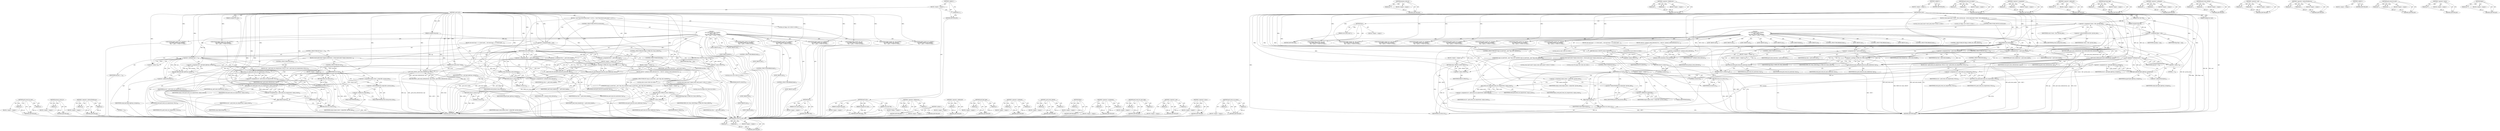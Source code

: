 digraph "perf_event_set_output" {
vulnerable_234 [label=<(METHOD,perf_event_for_each_child)>];
vulnerable_235 [label=<(PARAM,p1)>];
vulnerable_236 [label=<(PARAM,p2)>];
vulnerable_237 [label=<(BLOCK,&lt;empty&gt;,&lt;empty&gt;)>];
vulnerable_238 [label=<(METHOD_RETURN,ANY)>];
vulnerable_188 [label=<(METHOD,primary_event_id)>];
vulnerable_189 [label=<(PARAM,p1)>];
vulnerable_190 [label=<(BLOCK,&lt;empty&gt;,&lt;empty&gt;)>];
vulnerable_191 [label=<(METHOD_RETURN,ANY)>];
vulnerable_210 [label=<(METHOD,&lt;operator&gt;.fieldAccess)>];
vulnerable_211 [label=<(PARAM,p1)>];
vulnerable_212 [label=<(PARAM,p2)>];
vulnerable_213 [label=<(BLOCK,&lt;empty&gt;,&lt;empty&gt;)>];
vulnerable_214 [label=<(METHOD_RETURN,ANY)>];
vulnerable_6 [label=<(METHOD,&lt;global&gt;)<SUB>1</SUB>>];
vulnerable_7 [label=<(BLOCK,&lt;empty&gt;,&lt;empty&gt;)<SUB>1</SUB>>];
vulnerable_8 [label=<(METHOD,perf_ioctl)<SUB>1</SUB>>];
vulnerable_9 [label=<(PARAM,struct file *file)<SUB>1</SUB>>];
vulnerable_10 [label=<(PARAM,unsigned int cmd)<SUB>1</SUB>>];
vulnerable_11 [label=<(PARAM,unsigned long arg)<SUB>1</SUB>>];
vulnerable_12 [label=<(BLOCK,{
	struct perf_event *event = file-&gt;private_dat...,{
	struct perf_event *event = file-&gt;private_dat...)<SUB>2</SUB>>];
vulnerable_13 [label="<(LOCAL,struct perf_event* event: perf_event*)<SUB>3</SUB>>"];
vulnerable_14 [label=<(&lt;operator&gt;.assignment,*event = file-&gt;private_data)<SUB>3</SUB>>];
vulnerable_15 [label=<(IDENTIFIER,event,*event = file-&gt;private_data)<SUB>3</SUB>>];
vulnerable_16 [label=<(&lt;operator&gt;.indirectFieldAccess,file-&gt;private_data)<SUB>3</SUB>>];
vulnerable_17 [label=<(IDENTIFIER,file,*event = file-&gt;private_data)<SUB>3</SUB>>];
vulnerable_18 [label=<(FIELD_IDENTIFIER,private_data,private_data)<SUB>3</SUB>>];
vulnerable_19 [label=<(METHOD,func)<SUB>4</SUB>>];
vulnerable_20 [label=<(PARAM,struct perf_event *)<SUB>4</SUB>>];
vulnerable_21 [label=<(BLOCK,&lt;empty&gt;,&lt;empty&gt;)>];
vulnerable_22 [label=<(METHOD_RETURN,void)<SUB>4</SUB>>];
vulnerable_24 [label="<(LOCAL,u32 flags: u32)<SUB>5</SUB>>"];
vulnerable_25 [label=<(&lt;operator&gt;.assignment,flags = arg)<SUB>5</SUB>>];
vulnerable_26 [label=<(IDENTIFIER,flags,flags = arg)<SUB>5</SUB>>];
vulnerable_27 [label=<(IDENTIFIER,arg,flags = arg)<SUB>5</SUB>>];
vulnerable_28 [label=<(CONTROL_STRUCTURE,SWITCH,switch(cmd))<SUB>7</SUB>>];
vulnerable_29 [label=<(IDENTIFIER,cmd,switch(cmd))<SUB>7</SUB>>];
vulnerable_30 [label="<(BLOCK,{
 	case PERF_EVENT_IOC_ENABLE:
		func = perf_e...,{
 	case PERF_EVENT_IOC_ENABLE:
		func = perf_e...)<SUB>7</SUB>>"];
vulnerable_31 [label=<(JUMP_TARGET,case)<SUB>8</SUB>>];
vulnerable_32 [label="<(IDENTIFIER,PERF_EVENT_IOC_ENABLE,{
 	case PERF_EVENT_IOC_ENABLE:
		func = perf_e...)<SUB>8</SUB>>"];
vulnerable_33 [label=<(&lt;operator&gt;.assignment,func = perf_event_enable)<SUB>9</SUB>>];
vulnerable_34 [label=<(IDENTIFIER,func,func = perf_event_enable)<SUB>9</SUB>>];
vulnerable_35 [label=<(IDENTIFIER,perf_event_enable,func = perf_event_enable)<SUB>9</SUB>>];
vulnerable_36 [label=<(CONTROL_STRUCTURE,BREAK,break;)<SUB>10</SUB>>];
vulnerable_37 [label=<(JUMP_TARGET,case)<SUB>11</SUB>>];
vulnerable_38 [label="<(IDENTIFIER,PERF_EVENT_IOC_DISABLE,{
 	case PERF_EVENT_IOC_ENABLE:
		func = perf_e...)<SUB>11</SUB>>"];
vulnerable_39 [label=<(&lt;operator&gt;.assignment,func = perf_event_disable)<SUB>12</SUB>>];
vulnerable_40 [label=<(IDENTIFIER,func,func = perf_event_disable)<SUB>12</SUB>>];
vulnerable_41 [label=<(IDENTIFIER,perf_event_disable,func = perf_event_disable)<SUB>12</SUB>>];
vulnerable_42 [label=<(CONTROL_STRUCTURE,BREAK,break;)<SUB>13</SUB>>];
vulnerable_43 [label=<(JUMP_TARGET,case)<SUB>14</SUB>>];
vulnerable_44 [label="<(IDENTIFIER,PERF_EVENT_IOC_RESET,{
 	case PERF_EVENT_IOC_ENABLE:
		func = perf_e...)<SUB>14</SUB>>"];
vulnerable_45 [label=<(&lt;operator&gt;.assignment,func = perf_event_reset)<SUB>15</SUB>>];
vulnerable_46 [label=<(IDENTIFIER,func,func = perf_event_reset)<SUB>15</SUB>>];
vulnerable_47 [label=<(IDENTIFIER,perf_event_reset,func = perf_event_reset)<SUB>15</SUB>>];
vulnerable_48 [label=<(CONTROL_STRUCTURE,BREAK,break;)<SUB>16</SUB>>];
vulnerable_49 [label=<(JUMP_TARGET,case)<SUB>18</SUB>>];
vulnerable_50 [label="<(IDENTIFIER,PERF_EVENT_IOC_REFRESH,{
 	case PERF_EVENT_IOC_ENABLE:
		func = perf_e...)<SUB>18</SUB>>"];
vulnerable_51 [label=<(RETURN,return perf_event_refresh(event, arg);,return perf_event_refresh(event, arg);)<SUB>19</SUB>>];
vulnerable_52 [label=<(perf_event_refresh,perf_event_refresh(event, arg))<SUB>19</SUB>>];
vulnerable_53 [label=<(IDENTIFIER,event,perf_event_refresh(event, arg))<SUB>19</SUB>>];
vulnerable_54 [label=<(IDENTIFIER,arg,perf_event_refresh(event, arg))<SUB>19</SUB>>];
vulnerable_55 [label=<(JUMP_TARGET,case)<SUB>21</SUB>>];
vulnerable_56 [label="<(IDENTIFIER,PERF_EVENT_IOC_PERIOD,{
 	case PERF_EVENT_IOC_ENABLE:
		func = perf_e...)<SUB>21</SUB>>"];
vulnerable_57 [label=<(JUMP_TARGET,case)<SUB>24</SUB>>];
vulnerable_58 [label="<(IDENTIFIER,PERF_EVENT_IOC_ID,{
 	case PERF_EVENT_IOC_ENABLE:
		func = perf_e...)<SUB>24</SUB>>"];
vulnerable_59 [label=<(BLOCK,{
		u64 id = primary_event_id(event);

		if (co...,{
		u64 id = primary_event_id(event);

		if (co...)<SUB>25</SUB>>];
vulnerable_60 [label="<(LOCAL,u64 id: u64)<SUB>26</SUB>>"];
vulnerable_61 [label=<(&lt;operator&gt;.assignment,id = primary_event_id(event))<SUB>26</SUB>>];
vulnerable_62 [label=<(IDENTIFIER,id,id = primary_event_id(event))<SUB>26</SUB>>];
vulnerable_63 [label=<(primary_event_id,primary_event_id(event))<SUB>26</SUB>>];
vulnerable_64 [label=<(IDENTIFIER,event,primary_event_id(event))<SUB>26</SUB>>];
vulnerable_65 [label=<(CONTROL_STRUCTURE,IF,if (copy_to_user((void __user *)arg, &amp;id, sizeof(id))))<SUB>28</SUB>>];
vulnerable_66 [label=<(UNKNOWN,copy_to_user((void __user *)arg, &amp;id, sizeof(id)),copy_to_user((void __user *)arg, &amp;id, sizeof(id)))<SUB>28</SUB>>];
vulnerable_67 [label=<(BLOCK,&lt;empty&gt;,&lt;empty&gt;)<SUB>29</SUB>>];
vulnerable_68 [label=<(RETURN,return -EFAULT;,return -EFAULT;)<SUB>29</SUB>>];
vulnerable_69 [label=<(&lt;operator&gt;.minus,-EFAULT)<SUB>29</SUB>>];
vulnerable_70 [label=<(IDENTIFIER,EFAULT,-EFAULT)<SUB>29</SUB>>];
vulnerable_71 [label=<(RETURN,return 0;,return 0;)<SUB>30</SUB>>];
vulnerable_72 [label=<(LITERAL,0,return 0;)<SUB>30</SUB>>];
vulnerable_73 [label=<(JUMP_TARGET,case)<SUB>33</SUB>>];
vulnerable_74 [label="<(IDENTIFIER,PERF_EVENT_IOC_SET_OUTPUT,{
 	case PERF_EVENT_IOC_ENABLE:
		func = perf_e...)<SUB>33</SUB>>"];
vulnerable_75 [label=<(BLOCK,{
		int ret;
		if (arg != -1) {
			struct perf_...,{
		int ret;
		if (arg != -1) {
			struct perf_...)<SUB>34</SUB>>];
vulnerable_76 [label="<(LOCAL,int ret: int)<SUB>35</SUB>>"];
vulnerable_77 [label=<(CONTROL_STRUCTURE,IF,if (arg != -1))<SUB>36</SUB>>];
vulnerable_78 [label=<(&lt;operator&gt;.notEquals,arg != -1)<SUB>36</SUB>>];
vulnerable_79 [label=<(IDENTIFIER,arg,arg != -1)<SUB>36</SUB>>];
vulnerable_80 [label=<(&lt;operator&gt;.minus,-1)<SUB>36</SUB>>];
vulnerable_81 [label=<(LITERAL,1,-1)<SUB>36</SUB>>];
vulnerable_82 [label=<(BLOCK,{
			struct perf_event *output_event;
			struct...,{
			struct perf_event *output_event;
			struct...)<SUB>36</SUB>>];
vulnerable_83 [label="<(LOCAL,struct perf_event* output_event: perf_event*)<SUB>37</SUB>>"];
vulnerable_84 [label="<(LOCAL,struct fd output: fd)<SUB>38</SUB>>"];
vulnerable_85 [label=<(&lt;operator&gt;.assignment,ret = perf_fget_light(arg, &amp;output))<SUB>39</SUB>>];
vulnerable_86 [label=<(IDENTIFIER,ret,ret = perf_fget_light(arg, &amp;output))<SUB>39</SUB>>];
vulnerable_87 [label=<(perf_fget_light,perf_fget_light(arg, &amp;output))<SUB>39</SUB>>];
vulnerable_88 [label=<(IDENTIFIER,arg,perf_fget_light(arg, &amp;output))<SUB>39</SUB>>];
vulnerable_89 [label=<(&lt;operator&gt;.addressOf,&amp;output)<SUB>39</SUB>>];
vulnerable_90 [label=<(IDENTIFIER,output,perf_fget_light(arg, &amp;output))<SUB>39</SUB>>];
vulnerable_91 [label=<(CONTROL_STRUCTURE,IF,if (ret))<SUB>40</SUB>>];
vulnerable_92 [label=<(IDENTIFIER,ret,if (ret))<SUB>40</SUB>>];
vulnerable_93 [label=<(BLOCK,&lt;empty&gt;,&lt;empty&gt;)<SUB>41</SUB>>];
vulnerable_94 [label=<(RETURN,return ret;,return ret;)<SUB>41</SUB>>];
vulnerable_95 [label=<(IDENTIFIER,ret,return ret;)<SUB>41</SUB>>];
vulnerable_96 [label=<(&lt;operator&gt;.assignment,output_event = output.file-&gt;private_data)<SUB>42</SUB>>];
vulnerable_97 [label=<(IDENTIFIER,output_event,output_event = output.file-&gt;private_data)<SUB>42</SUB>>];
vulnerable_98 [label=<(&lt;operator&gt;.indirectFieldAccess,output.file-&gt;private_data)<SUB>42</SUB>>];
vulnerable_99 [label=<(&lt;operator&gt;.fieldAccess,output.file)<SUB>42</SUB>>];
vulnerable_100 [label=<(IDENTIFIER,output,output_event = output.file-&gt;private_data)<SUB>42</SUB>>];
vulnerable_101 [label=<(FIELD_IDENTIFIER,file,file)<SUB>42</SUB>>];
vulnerable_102 [label=<(FIELD_IDENTIFIER,private_data,private_data)<SUB>42</SUB>>];
vulnerable_103 [label=<(&lt;operator&gt;.assignment,ret = perf_event_set_output(event, output_event))<SUB>43</SUB>>];
vulnerable_104 [label=<(IDENTIFIER,ret,ret = perf_event_set_output(event, output_event))<SUB>43</SUB>>];
vulnerable_105 [label=<(perf_event_set_output,perf_event_set_output(event, output_event))<SUB>43</SUB>>];
vulnerable_106 [label=<(IDENTIFIER,event,perf_event_set_output(event, output_event))<SUB>43</SUB>>];
vulnerable_107 [label=<(IDENTIFIER,output_event,perf_event_set_output(event, output_event))<SUB>43</SUB>>];
vulnerable_108 [label=<(fdput,fdput(output))<SUB>44</SUB>>];
vulnerable_109 [label=<(IDENTIFIER,output,fdput(output))<SUB>44</SUB>>];
vulnerable_110 [label=<(CONTROL_STRUCTURE,ELSE,else)<SUB>45</SUB>>];
vulnerable_111 [label=<(BLOCK,{
			ret = perf_event_set_output(event, NULL);
		},{
			ret = perf_event_set_output(event, NULL);
		})<SUB>45</SUB>>];
vulnerable_112 [label=<(&lt;operator&gt;.assignment,ret = perf_event_set_output(event, NULL))<SUB>46</SUB>>];
vulnerable_113 [label=<(IDENTIFIER,ret,ret = perf_event_set_output(event, NULL))<SUB>46</SUB>>];
vulnerable_114 [label=<(perf_event_set_output,perf_event_set_output(event, NULL))<SUB>46</SUB>>];
vulnerable_115 [label=<(IDENTIFIER,event,perf_event_set_output(event, NULL))<SUB>46</SUB>>];
vulnerable_116 [label=<(IDENTIFIER,NULL,perf_event_set_output(event, NULL))<SUB>46</SUB>>];
vulnerable_117 [label=<(RETURN,return ret;,return ret;)<SUB>48</SUB>>];
vulnerable_118 [label=<(IDENTIFIER,ret,return ret;)<SUB>48</SUB>>];
vulnerable_119 [label=<(JUMP_TARGET,case)<SUB>51</SUB>>];
vulnerable_120 [label="<(IDENTIFIER,PERF_EVENT_IOC_SET_FILTER,{
 	case PERF_EVENT_IOC_ENABLE:
		func = perf_e...)<SUB>51</SUB>>"];
vulnerable_121 [label=<(JUMP_TARGET,default)<SUB>54</SUB>>];
vulnerable_122 [label=<(RETURN,return -ENOTTY;,return -ENOTTY;)<SUB>55</SUB>>];
vulnerable_123 [label=<(&lt;operator&gt;.minus,-ENOTTY)<SUB>55</SUB>>];
vulnerable_124 [label=<(IDENTIFIER,ENOTTY,-ENOTTY)<SUB>55</SUB>>];
vulnerable_125 [label=<(CONTROL_STRUCTURE,IF,if (flags &amp; PERF_IOC_FLAG_GROUP))<SUB>58</SUB>>];
vulnerable_126 [label=<(&lt;operator&gt;.and,flags &amp; PERF_IOC_FLAG_GROUP)<SUB>58</SUB>>];
vulnerable_127 [label=<(IDENTIFIER,flags,flags &amp; PERF_IOC_FLAG_GROUP)<SUB>58</SUB>>];
vulnerable_128 [label=<(IDENTIFIER,PERF_IOC_FLAG_GROUP,flags &amp; PERF_IOC_FLAG_GROUP)<SUB>58</SUB>>];
vulnerable_129 [label=<(BLOCK,&lt;empty&gt;,&lt;empty&gt;)<SUB>59</SUB>>];
vulnerable_130 [label=<(perf_event_for_each,perf_event_for_each(event, func))<SUB>59</SUB>>];
vulnerable_131 [label=<(IDENTIFIER,event,perf_event_for_each(event, func))<SUB>59</SUB>>];
vulnerable_132 [label=<(IDENTIFIER,func,perf_event_for_each(event, func))<SUB>59</SUB>>];
vulnerable_133 [label=<(CONTROL_STRUCTURE,ELSE,else)<SUB>61</SUB>>];
vulnerable_134 [label=<(BLOCK,&lt;empty&gt;,&lt;empty&gt;)<SUB>61</SUB>>];
vulnerable_135 [label=<(perf_event_for_each_child,perf_event_for_each_child(event, func))<SUB>61</SUB>>];
vulnerable_136 [label=<(IDENTIFIER,event,perf_event_for_each_child(event, func))<SUB>61</SUB>>];
vulnerable_137 [label=<(IDENTIFIER,func,perf_event_for_each_child(event, func))<SUB>61</SUB>>];
vulnerable_138 [label=<(RETURN,return 0;,return 0;)<SUB>63</SUB>>];
vulnerable_139 [label=<(LITERAL,0,return 0;)<SUB>63</SUB>>];
vulnerable_140 [label=<(METHOD_RETURN,long)<SUB>1</SUB>>];
vulnerable_142 [label=<(METHOD_RETURN,ANY)<SUB>1</SUB>>];
vulnerable_215 [label=<(METHOD,perf_event_set_output)>];
vulnerable_216 [label=<(PARAM,p1)>];
vulnerable_217 [label=<(PARAM,p2)>];
vulnerable_218 [label=<(BLOCK,&lt;empty&gt;,&lt;empty&gt;)>];
vulnerable_219 [label=<(METHOD_RETURN,ANY)>];
vulnerable_173 [label=<(METHOD,&lt;operator&gt;.assignment)>];
vulnerable_174 [label=<(PARAM,p1)>];
vulnerable_175 [label=<(PARAM,p2)>];
vulnerable_176 [label=<(BLOCK,&lt;empty&gt;,&lt;empty&gt;)>];
vulnerable_177 [label=<(METHOD_RETURN,ANY)>];
vulnerable_206 [label=<(METHOD,&lt;operator&gt;.addressOf)>];
vulnerable_207 [label=<(PARAM,p1)>];
vulnerable_208 [label=<(BLOCK,&lt;empty&gt;,&lt;empty&gt;)>];
vulnerable_209 [label=<(METHOD_RETURN,ANY)>];
vulnerable_201 [label=<(METHOD,perf_fget_light)>];
vulnerable_202 [label=<(PARAM,p1)>];
vulnerable_203 [label=<(PARAM,p2)>];
vulnerable_204 [label=<(BLOCK,&lt;empty&gt;,&lt;empty&gt;)>];
vulnerable_205 [label=<(METHOD_RETURN,ANY)>];
vulnerable_196 [label=<(METHOD,&lt;operator&gt;.notEquals)>];
vulnerable_197 [label=<(PARAM,p1)>];
vulnerable_198 [label=<(PARAM,p2)>];
vulnerable_199 [label=<(BLOCK,&lt;empty&gt;,&lt;empty&gt;)>];
vulnerable_200 [label=<(METHOD_RETURN,ANY)>];
vulnerable_183 [label=<(METHOD,perf_event_refresh)>];
vulnerable_184 [label=<(PARAM,p1)>];
vulnerable_185 [label=<(PARAM,p2)>];
vulnerable_186 [label=<(BLOCK,&lt;empty&gt;,&lt;empty&gt;)>];
vulnerable_187 [label=<(METHOD_RETURN,ANY)>];
vulnerable_224 [label=<(METHOD,&lt;operator&gt;.and)>];
vulnerable_225 [label=<(PARAM,p1)>];
vulnerable_226 [label=<(PARAM,p2)>];
vulnerable_227 [label=<(BLOCK,&lt;empty&gt;,&lt;empty&gt;)>];
vulnerable_228 [label=<(METHOD_RETURN,ANY)>];
vulnerable_178 [label=<(METHOD,&lt;operator&gt;.indirectFieldAccess)>];
vulnerable_179 [label=<(PARAM,p1)>];
vulnerable_180 [label=<(PARAM,p2)>];
vulnerable_181 [label=<(BLOCK,&lt;empty&gt;,&lt;empty&gt;)>];
vulnerable_182 [label=<(METHOD_RETURN,ANY)>];
vulnerable_167 [label=<(METHOD,&lt;global&gt;)<SUB>1</SUB>>];
vulnerable_168 [label=<(BLOCK,&lt;empty&gt;,&lt;empty&gt;)>];
vulnerable_169 [label=<(METHOD_RETURN,ANY)>];
vulnerable_229 [label=<(METHOD,perf_event_for_each)>];
vulnerable_230 [label=<(PARAM,p1)>];
vulnerable_231 [label=<(PARAM,p2)>];
vulnerable_232 [label=<(BLOCK,&lt;empty&gt;,&lt;empty&gt;)>];
vulnerable_233 [label=<(METHOD_RETURN,ANY)>];
vulnerable_192 [label=<(METHOD,&lt;operator&gt;.minus)>];
vulnerable_193 [label=<(PARAM,p1)>];
vulnerable_194 [label=<(BLOCK,&lt;empty&gt;,&lt;empty&gt;)>];
vulnerable_195 [label=<(METHOD_RETURN,ANY)>];
vulnerable_220 [label=<(METHOD,fdput)>];
vulnerable_221 [label=<(PARAM,p1)>];
vulnerable_222 [label=<(BLOCK,&lt;empty&gt;,&lt;empty&gt;)>];
vulnerable_223 [label=<(METHOD_RETURN,ANY)>];
fixed_231 [label=<(METHOD,perf_event_for_each)>];
fixed_232 [label=<(PARAM,p1)>];
fixed_233 [label=<(PARAM,p2)>];
fixed_234 [label=<(BLOCK,&lt;empty&gt;,&lt;empty&gt;)>];
fixed_235 [label=<(METHOD_RETURN,ANY)>];
fixed_185 [label=<(METHOD,primary_event_id)>];
fixed_186 [label=<(PARAM,p1)>];
fixed_187 [label=<(BLOCK,&lt;empty&gt;,&lt;empty&gt;)>];
fixed_188 [label=<(METHOD_RETURN,ANY)>];
fixed_207 [label=<(METHOD,&lt;operator&gt;.indirectFieldAccess)>];
fixed_208 [label=<(PARAM,p1)>];
fixed_209 [label=<(PARAM,p2)>];
fixed_210 [label=<(BLOCK,&lt;empty&gt;,&lt;empty&gt;)>];
fixed_211 [label=<(METHOD_RETURN,ANY)>];
fixed_6 [label=<(METHOD,&lt;global&gt;)<SUB>1</SUB>>];
fixed_7 [label=<(BLOCK,&lt;empty&gt;,&lt;empty&gt;)<SUB>1</SUB>>];
fixed_8 [label=<(METHOD,perf_ioctl)<SUB>1</SUB>>];
fixed_9 [label=<(PARAM,struct file *file)<SUB>1</SUB>>];
fixed_10 [label=<(PARAM,unsigned int cmd)<SUB>1</SUB>>];
fixed_11 [label=<(PARAM,unsigned long arg)<SUB>1</SUB>>];
fixed_12 [label=<(BLOCK,&lt;empty&gt;,&lt;empty&gt;)>];
fixed_13 [label=<(METHOD_RETURN,long)<SUB>1</SUB>>];
fixed_15 [label=<(UNKNOWN,),))<SUB>1</SUB>>];
fixed_16 [label=<(METHOD,_perf_ioctl)<SUB>2</SUB>>];
fixed_17 [label=<(PARAM,struct perf_event *event)<SUB>2</SUB>>];
fixed_18 [label=<(PARAM,unsigned int cmd)<SUB>2</SUB>>];
fixed_19 [label=<(PARAM,unsigned long arg)<SUB>2</SUB>>];
fixed_20 [label=<(BLOCK,{
 	void (*func)(struct perf_event *);
 	u32 fl...,{
 	void (*func)(struct perf_event *);
 	u32 fl...)<SUB>3</SUB>>];
fixed_21 [label=<(METHOD,func)<SUB>4</SUB>>];
fixed_22 [label=<(PARAM,struct perf_event *)<SUB>4</SUB>>];
fixed_23 [label=<(BLOCK,&lt;empty&gt;,&lt;empty&gt;)>];
fixed_24 [label=<(METHOD_RETURN,void)<SUB>4</SUB>>];
fixed_26 [label="<(LOCAL,u32 flags: u32)<SUB>5</SUB>>"];
fixed_27 [label=<(&lt;operator&gt;.assignment,flags = arg)<SUB>5</SUB>>];
fixed_28 [label=<(IDENTIFIER,flags,flags = arg)<SUB>5</SUB>>];
fixed_29 [label=<(IDENTIFIER,arg,flags = arg)<SUB>5</SUB>>];
fixed_30 [label=<(CONTROL_STRUCTURE,SWITCH,switch(cmd))<SUB>7</SUB>>];
fixed_31 [label=<(IDENTIFIER,cmd,switch(cmd))<SUB>7</SUB>>];
fixed_32 [label="<(BLOCK,{
 	case PERF_EVENT_IOC_ENABLE:
		func = _perf_...,{
 	case PERF_EVENT_IOC_ENABLE:
		func = _perf_...)<SUB>7</SUB>>"];
fixed_33 [label=<(JUMP_TARGET,case)<SUB>8</SUB>>];
fixed_34 [label="<(IDENTIFIER,PERF_EVENT_IOC_ENABLE,{
 	case PERF_EVENT_IOC_ENABLE:
		func = _perf_...)<SUB>8</SUB>>"];
fixed_35 [label=<(&lt;operator&gt;.assignment,func = _perf_event_enable)<SUB>9</SUB>>];
fixed_36 [label=<(IDENTIFIER,func,func = _perf_event_enable)<SUB>9</SUB>>];
fixed_37 [label=<(IDENTIFIER,_perf_event_enable,func = _perf_event_enable)<SUB>9</SUB>>];
fixed_38 [label=<(CONTROL_STRUCTURE,BREAK,break;)<SUB>10</SUB>>];
fixed_39 [label=<(JUMP_TARGET,case)<SUB>11</SUB>>];
fixed_40 [label="<(IDENTIFIER,PERF_EVENT_IOC_DISABLE,{
 	case PERF_EVENT_IOC_ENABLE:
		func = _perf_...)<SUB>11</SUB>>"];
fixed_41 [label=<(&lt;operator&gt;.assignment,func = _perf_event_disable)<SUB>12</SUB>>];
fixed_42 [label=<(IDENTIFIER,func,func = _perf_event_disable)<SUB>12</SUB>>];
fixed_43 [label=<(IDENTIFIER,_perf_event_disable,func = _perf_event_disable)<SUB>12</SUB>>];
fixed_44 [label=<(CONTROL_STRUCTURE,BREAK,break;)<SUB>13</SUB>>];
fixed_45 [label=<(JUMP_TARGET,case)<SUB>14</SUB>>];
fixed_46 [label="<(IDENTIFIER,PERF_EVENT_IOC_RESET,{
 	case PERF_EVENT_IOC_ENABLE:
		func = _perf_...)<SUB>14</SUB>>"];
fixed_47 [label=<(&lt;operator&gt;.assignment,func = _perf_event_reset)<SUB>15</SUB>>];
fixed_48 [label=<(IDENTIFIER,func,func = _perf_event_reset)<SUB>15</SUB>>];
fixed_49 [label=<(IDENTIFIER,_perf_event_reset,func = _perf_event_reset)<SUB>15</SUB>>];
fixed_50 [label=<(CONTROL_STRUCTURE,BREAK,break;)<SUB>16</SUB>>];
fixed_51 [label=<(JUMP_TARGET,case)<SUB>18</SUB>>];
fixed_52 [label="<(IDENTIFIER,PERF_EVENT_IOC_REFRESH,{
 	case PERF_EVENT_IOC_ENABLE:
		func = _perf_...)<SUB>18</SUB>>"];
fixed_53 [label=<(RETURN,return _perf_event_refresh(event, arg);,return _perf_event_refresh(event, arg);)<SUB>19</SUB>>];
fixed_54 [label=<(_perf_event_refresh,_perf_event_refresh(event, arg))<SUB>19</SUB>>];
fixed_55 [label=<(IDENTIFIER,event,_perf_event_refresh(event, arg))<SUB>19</SUB>>];
fixed_56 [label=<(IDENTIFIER,arg,_perf_event_refresh(event, arg))<SUB>19</SUB>>];
fixed_57 [label=<(JUMP_TARGET,case)<SUB>21</SUB>>];
fixed_58 [label="<(IDENTIFIER,PERF_EVENT_IOC_PERIOD,{
 	case PERF_EVENT_IOC_ENABLE:
		func = _perf_...)<SUB>21</SUB>>"];
fixed_59 [label=<(JUMP_TARGET,case)<SUB>24</SUB>>];
fixed_60 [label="<(IDENTIFIER,PERF_EVENT_IOC_ID,{
 	case PERF_EVENT_IOC_ENABLE:
		func = _perf_...)<SUB>24</SUB>>"];
fixed_61 [label=<(BLOCK,{
		u64 id = primary_event_id(event);

		if (co...,{
		u64 id = primary_event_id(event);

		if (co...)<SUB>25</SUB>>];
fixed_62 [label="<(LOCAL,u64 id: u64)<SUB>26</SUB>>"];
fixed_63 [label=<(&lt;operator&gt;.assignment,id = primary_event_id(event))<SUB>26</SUB>>];
fixed_64 [label=<(IDENTIFIER,id,id = primary_event_id(event))<SUB>26</SUB>>];
fixed_65 [label=<(primary_event_id,primary_event_id(event))<SUB>26</SUB>>];
fixed_66 [label=<(IDENTIFIER,event,primary_event_id(event))<SUB>26</SUB>>];
fixed_67 [label=<(CONTROL_STRUCTURE,IF,if (copy_to_user((void __user *)arg, &amp;id, sizeof(id))))<SUB>28</SUB>>];
fixed_68 [label=<(UNKNOWN,copy_to_user((void __user *)arg, &amp;id, sizeof(id)),copy_to_user((void __user *)arg, &amp;id, sizeof(id)))<SUB>28</SUB>>];
fixed_69 [label=<(BLOCK,&lt;empty&gt;,&lt;empty&gt;)<SUB>29</SUB>>];
fixed_70 [label=<(RETURN,return -EFAULT;,return -EFAULT;)<SUB>29</SUB>>];
fixed_71 [label=<(&lt;operator&gt;.minus,-EFAULT)<SUB>29</SUB>>];
fixed_72 [label=<(IDENTIFIER,EFAULT,-EFAULT)<SUB>29</SUB>>];
fixed_73 [label=<(RETURN,return 0;,return 0;)<SUB>30</SUB>>];
fixed_74 [label=<(LITERAL,0,return 0;)<SUB>30</SUB>>];
fixed_75 [label=<(JUMP_TARGET,case)<SUB>33</SUB>>];
fixed_76 [label="<(IDENTIFIER,PERF_EVENT_IOC_SET_OUTPUT,{
 	case PERF_EVENT_IOC_ENABLE:
		func = _perf_...)<SUB>33</SUB>>"];
fixed_77 [label=<(BLOCK,{
		int ret;
		if (arg != -1) {
			struct perf_...,{
		int ret;
		if (arg != -1) {
			struct perf_...)<SUB>34</SUB>>];
fixed_78 [label="<(LOCAL,int ret: int)<SUB>35</SUB>>"];
fixed_79 [label=<(CONTROL_STRUCTURE,IF,if (arg != -1))<SUB>36</SUB>>];
fixed_80 [label=<(&lt;operator&gt;.notEquals,arg != -1)<SUB>36</SUB>>];
fixed_81 [label=<(IDENTIFIER,arg,arg != -1)<SUB>36</SUB>>];
fixed_82 [label=<(&lt;operator&gt;.minus,-1)<SUB>36</SUB>>];
fixed_83 [label=<(LITERAL,1,-1)<SUB>36</SUB>>];
fixed_84 [label=<(BLOCK,{
			struct perf_event *output_event;
			struct...,{
			struct perf_event *output_event;
			struct...)<SUB>36</SUB>>];
fixed_85 [label="<(LOCAL,struct perf_event* output_event: perf_event*)<SUB>37</SUB>>"];
fixed_86 [label="<(LOCAL,struct fd output: fd)<SUB>38</SUB>>"];
fixed_87 [label=<(&lt;operator&gt;.assignment,ret = perf_fget_light(arg, &amp;output))<SUB>39</SUB>>];
fixed_88 [label=<(IDENTIFIER,ret,ret = perf_fget_light(arg, &amp;output))<SUB>39</SUB>>];
fixed_89 [label=<(perf_fget_light,perf_fget_light(arg, &amp;output))<SUB>39</SUB>>];
fixed_90 [label=<(IDENTIFIER,arg,perf_fget_light(arg, &amp;output))<SUB>39</SUB>>];
fixed_91 [label=<(&lt;operator&gt;.addressOf,&amp;output)<SUB>39</SUB>>];
fixed_92 [label=<(IDENTIFIER,output,perf_fget_light(arg, &amp;output))<SUB>39</SUB>>];
fixed_93 [label=<(CONTROL_STRUCTURE,IF,if (ret))<SUB>40</SUB>>];
fixed_94 [label=<(IDENTIFIER,ret,if (ret))<SUB>40</SUB>>];
fixed_95 [label=<(BLOCK,&lt;empty&gt;,&lt;empty&gt;)<SUB>41</SUB>>];
fixed_96 [label=<(RETURN,return ret;,return ret;)<SUB>41</SUB>>];
fixed_97 [label=<(IDENTIFIER,ret,return ret;)<SUB>41</SUB>>];
fixed_98 [label=<(&lt;operator&gt;.assignment,output_event = output.file-&gt;private_data)<SUB>42</SUB>>];
fixed_99 [label=<(IDENTIFIER,output_event,output_event = output.file-&gt;private_data)<SUB>42</SUB>>];
fixed_100 [label=<(&lt;operator&gt;.indirectFieldAccess,output.file-&gt;private_data)<SUB>42</SUB>>];
fixed_101 [label=<(&lt;operator&gt;.fieldAccess,output.file)<SUB>42</SUB>>];
fixed_102 [label=<(IDENTIFIER,output,output_event = output.file-&gt;private_data)<SUB>42</SUB>>];
fixed_103 [label=<(FIELD_IDENTIFIER,file,file)<SUB>42</SUB>>];
fixed_104 [label=<(FIELD_IDENTIFIER,private_data,private_data)<SUB>42</SUB>>];
fixed_105 [label=<(&lt;operator&gt;.assignment,ret = perf_event_set_output(event, output_event))<SUB>43</SUB>>];
fixed_106 [label=<(IDENTIFIER,ret,ret = perf_event_set_output(event, output_event))<SUB>43</SUB>>];
fixed_107 [label=<(perf_event_set_output,perf_event_set_output(event, output_event))<SUB>43</SUB>>];
fixed_108 [label=<(IDENTIFIER,event,perf_event_set_output(event, output_event))<SUB>43</SUB>>];
fixed_109 [label=<(IDENTIFIER,output_event,perf_event_set_output(event, output_event))<SUB>43</SUB>>];
fixed_110 [label=<(fdput,fdput(output))<SUB>44</SUB>>];
fixed_111 [label=<(IDENTIFIER,output,fdput(output))<SUB>44</SUB>>];
fixed_112 [label=<(CONTROL_STRUCTURE,ELSE,else)<SUB>45</SUB>>];
fixed_113 [label=<(BLOCK,{
			ret = perf_event_set_output(event, NULL);
		},{
			ret = perf_event_set_output(event, NULL);
		})<SUB>45</SUB>>];
fixed_114 [label=<(&lt;operator&gt;.assignment,ret = perf_event_set_output(event, NULL))<SUB>46</SUB>>];
fixed_115 [label=<(IDENTIFIER,ret,ret = perf_event_set_output(event, NULL))<SUB>46</SUB>>];
fixed_116 [label=<(perf_event_set_output,perf_event_set_output(event, NULL))<SUB>46</SUB>>];
fixed_117 [label=<(IDENTIFIER,event,perf_event_set_output(event, NULL))<SUB>46</SUB>>];
fixed_118 [label=<(IDENTIFIER,NULL,perf_event_set_output(event, NULL))<SUB>46</SUB>>];
fixed_119 [label=<(RETURN,return ret;,return ret;)<SUB>48</SUB>>];
fixed_120 [label=<(IDENTIFIER,ret,return ret;)<SUB>48</SUB>>];
fixed_121 [label=<(JUMP_TARGET,case)<SUB>51</SUB>>];
fixed_122 [label="<(IDENTIFIER,PERF_EVENT_IOC_SET_FILTER,{
 	case PERF_EVENT_IOC_ENABLE:
		func = _perf_...)<SUB>51</SUB>>"];
fixed_123 [label=<(JUMP_TARGET,default)<SUB>54</SUB>>];
fixed_124 [label=<(RETURN,return -ENOTTY;,return -ENOTTY;)<SUB>55</SUB>>];
fixed_125 [label=<(&lt;operator&gt;.minus,-ENOTTY)<SUB>55</SUB>>];
fixed_126 [label=<(IDENTIFIER,ENOTTY,-ENOTTY)<SUB>55</SUB>>];
fixed_127 [label=<(CONTROL_STRUCTURE,IF,if (flags &amp; PERF_IOC_FLAG_GROUP))<SUB>58</SUB>>];
fixed_128 [label=<(&lt;operator&gt;.and,flags &amp; PERF_IOC_FLAG_GROUP)<SUB>58</SUB>>];
fixed_129 [label=<(IDENTIFIER,flags,flags &amp; PERF_IOC_FLAG_GROUP)<SUB>58</SUB>>];
fixed_130 [label=<(IDENTIFIER,PERF_IOC_FLAG_GROUP,flags &amp; PERF_IOC_FLAG_GROUP)<SUB>58</SUB>>];
fixed_131 [label=<(BLOCK,&lt;empty&gt;,&lt;empty&gt;)<SUB>59</SUB>>];
fixed_132 [label=<(perf_event_for_each,perf_event_for_each(event, func))<SUB>59</SUB>>];
fixed_133 [label=<(IDENTIFIER,event,perf_event_for_each(event, func))<SUB>59</SUB>>];
fixed_134 [label=<(IDENTIFIER,func,perf_event_for_each(event, func))<SUB>59</SUB>>];
fixed_135 [label=<(CONTROL_STRUCTURE,ELSE,else)<SUB>61</SUB>>];
fixed_136 [label=<(BLOCK,&lt;empty&gt;,&lt;empty&gt;)<SUB>61</SUB>>];
fixed_137 [label=<(perf_event_for_each_child,perf_event_for_each_child(event, func))<SUB>61</SUB>>];
fixed_138 [label=<(IDENTIFIER,event,perf_event_for_each_child(event, func))<SUB>61</SUB>>];
fixed_139 [label=<(IDENTIFIER,func,perf_event_for_each_child(event, func))<SUB>61</SUB>>];
fixed_140 [label=<(RETURN,return 0;,return 0;)<SUB>63</SUB>>];
fixed_141 [label=<(LITERAL,0,return 0;)<SUB>63</SUB>>];
fixed_142 [label=<(METHOD_RETURN,long)<SUB>2</SUB>>];
fixed_144 [label=<(METHOD_RETURN,ANY)<SUB>1</SUB>>];
fixed_212 [label=<(METHOD,&lt;operator&gt;.fieldAccess)>];
fixed_213 [label=<(PARAM,p1)>];
fixed_214 [label=<(PARAM,p2)>];
fixed_215 [label=<(BLOCK,&lt;empty&gt;,&lt;empty&gt;)>];
fixed_216 [label=<(METHOD_RETURN,ANY)>];
fixed_169 [label=<(METHOD,&lt;global&gt;)<SUB>1</SUB>>];
fixed_170 [label=<(BLOCK,&lt;empty&gt;,&lt;empty&gt;)>];
fixed_171 [label=<(METHOD_RETURN,ANY)>];
fixed_203 [label=<(METHOD,&lt;operator&gt;.addressOf)>];
fixed_204 [label=<(PARAM,p1)>];
fixed_205 [label=<(BLOCK,&lt;empty&gt;,&lt;empty&gt;)>];
fixed_206 [label=<(METHOD_RETURN,ANY)>];
fixed_198 [label=<(METHOD,perf_fget_light)>];
fixed_199 [label=<(PARAM,p1)>];
fixed_200 [label=<(PARAM,p2)>];
fixed_201 [label=<(BLOCK,&lt;empty&gt;,&lt;empty&gt;)>];
fixed_202 [label=<(METHOD_RETURN,ANY)>];
fixed_193 [label=<(METHOD,&lt;operator&gt;.notEquals)>];
fixed_194 [label=<(PARAM,p1)>];
fixed_195 [label=<(PARAM,p2)>];
fixed_196 [label=<(BLOCK,&lt;empty&gt;,&lt;empty&gt;)>];
fixed_197 [label=<(METHOD_RETURN,ANY)>];
fixed_180 [label=<(METHOD,_perf_event_refresh)>];
fixed_181 [label=<(PARAM,p1)>];
fixed_182 [label=<(PARAM,p2)>];
fixed_183 [label=<(BLOCK,&lt;empty&gt;,&lt;empty&gt;)>];
fixed_184 [label=<(METHOD_RETURN,ANY)>];
fixed_222 [label=<(METHOD,fdput)>];
fixed_223 [label=<(PARAM,p1)>];
fixed_224 [label=<(BLOCK,&lt;empty&gt;,&lt;empty&gt;)>];
fixed_225 [label=<(METHOD_RETURN,ANY)>];
fixed_175 [label=<(METHOD,&lt;operator&gt;.assignment)>];
fixed_176 [label=<(PARAM,p1)>];
fixed_177 [label=<(PARAM,p2)>];
fixed_178 [label=<(BLOCK,&lt;empty&gt;,&lt;empty&gt;)>];
fixed_179 [label=<(METHOD_RETURN,ANY)>];
fixed_236 [label=<(METHOD,perf_event_for_each_child)>];
fixed_237 [label=<(PARAM,p1)>];
fixed_238 [label=<(PARAM,p2)>];
fixed_239 [label=<(BLOCK,&lt;empty&gt;,&lt;empty&gt;)>];
fixed_240 [label=<(METHOD_RETURN,ANY)>];
fixed_226 [label=<(METHOD,&lt;operator&gt;.and)>];
fixed_227 [label=<(PARAM,p1)>];
fixed_228 [label=<(PARAM,p2)>];
fixed_229 [label=<(BLOCK,&lt;empty&gt;,&lt;empty&gt;)>];
fixed_230 [label=<(METHOD_RETURN,ANY)>];
fixed_189 [label=<(METHOD,&lt;operator&gt;.minus)>];
fixed_190 [label=<(PARAM,p1)>];
fixed_191 [label=<(BLOCK,&lt;empty&gt;,&lt;empty&gt;)>];
fixed_192 [label=<(METHOD_RETURN,ANY)>];
fixed_217 [label=<(METHOD,perf_event_set_output)>];
fixed_218 [label=<(PARAM,p1)>];
fixed_219 [label=<(PARAM,p2)>];
fixed_220 [label=<(BLOCK,&lt;empty&gt;,&lt;empty&gt;)>];
fixed_221 [label=<(METHOD_RETURN,ANY)>];
vulnerable_234 -> vulnerable_235  [key=0, label="AST: "];
vulnerable_234 -> vulnerable_235  [key=1, label="DDG: "];
vulnerable_234 -> vulnerable_237  [key=0, label="AST: "];
vulnerable_234 -> vulnerable_236  [key=0, label="AST: "];
vulnerable_234 -> vulnerable_236  [key=1, label="DDG: "];
vulnerable_234 -> vulnerable_238  [key=0, label="AST: "];
vulnerable_234 -> vulnerable_238  [key=1, label="CFG: "];
vulnerable_235 -> vulnerable_238  [key=0, label="DDG: p1"];
vulnerable_236 -> vulnerable_238  [key=0, label="DDG: p2"];
vulnerable_188 -> vulnerable_189  [key=0, label="AST: "];
vulnerable_188 -> vulnerable_189  [key=1, label="DDG: "];
vulnerable_188 -> vulnerable_190  [key=0, label="AST: "];
vulnerable_188 -> vulnerable_191  [key=0, label="AST: "];
vulnerable_188 -> vulnerable_191  [key=1, label="CFG: "];
vulnerable_189 -> vulnerable_191  [key=0, label="DDG: p1"];
vulnerable_210 -> vulnerable_211  [key=0, label="AST: "];
vulnerable_210 -> vulnerable_211  [key=1, label="DDG: "];
vulnerable_210 -> vulnerable_213  [key=0, label="AST: "];
vulnerable_210 -> vulnerable_212  [key=0, label="AST: "];
vulnerable_210 -> vulnerable_212  [key=1, label="DDG: "];
vulnerable_210 -> vulnerable_214  [key=0, label="AST: "];
vulnerable_210 -> vulnerable_214  [key=1, label="CFG: "];
vulnerable_211 -> vulnerable_214  [key=0, label="DDG: p1"];
vulnerable_212 -> vulnerable_214  [key=0, label="DDG: p2"];
vulnerable_6 -> vulnerable_7  [key=0, label="AST: "];
vulnerable_6 -> vulnerable_142  [key=0, label="AST: "];
vulnerable_6 -> vulnerable_142  [key=1, label="CFG: "];
vulnerable_7 -> vulnerable_8  [key=0, label="AST: "];
vulnerable_8 -> vulnerable_9  [key=0, label="AST: "];
vulnerable_8 -> vulnerable_9  [key=1, label="DDG: "];
vulnerable_8 -> vulnerable_10  [key=0, label="AST: "];
vulnerable_8 -> vulnerable_10  [key=1, label="DDG: "];
vulnerable_8 -> vulnerable_11  [key=0, label="AST: "];
vulnerable_8 -> vulnerable_11  [key=1, label="DDG: "];
vulnerable_8 -> vulnerable_12  [key=0, label="AST: "];
vulnerable_8 -> vulnerable_140  [key=0, label="AST: "];
vulnerable_8 -> vulnerable_18  [key=0, label="CFG: "];
vulnerable_8 -> vulnerable_25  [key=0, label="DDG: "];
vulnerable_8 -> vulnerable_138  [key=0, label="DDG: "];
vulnerable_8 -> vulnerable_29  [key=0, label="DDG: "];
vulnerable_8 -> vulnerable_139  [key=0, label="DDG: "];
vulnerable_8 -> vulnerable_32  [key=0, label="DDG: "];
vulnerable_8 -> vulnerable_33  [key=0, label="DDG: "];
vulnerable_8 -> vulnerable_38  [key=0, label="DDG: "];
vulnerable_8 -> vulnerable_39  [key=0, label="DDG: "];
vulnerable_8 -> vulnerable_44  [key=0, label="DDG: "];
vulnerable_8 -> vulnerable_45  [key=0, label="DDG: "];
vulnerable_8 -> vulnerable_50  [key=0, label="DDG: "];
vulnerable_8 -> vulnerable_56  [key=0, label="DDG: "];
vulnerable_8 -> vulnerable_58  [key=0, label="DDG: "];
vulnerable_8 -> vulnerable_74  [key=0, label="DDG: "];
vulnerable_8 -> vulnerable_120  [key=0, label="DDG: "];
vulnerable_8 -> vulnerable_126  [key=0, label="DDG: "];
vulnerable_8 -> vulnerable_71  [key=0, label="DDG: "];
vulnerable_8 -> vulnerable_130  [key=0, label="DDG: "];
vulnerable_8 -> vulnerable_52  [key=0, label="DDG: "];
vulnerable_8 -> vulnerable_72  [key=0, label="DDG: "];
vulnerable_8 -> vulnerable_118  [key=0, label="DDG: "];
vulnerable_8 -> vulnerable_123  [key=0, label="DDG: "];
vulnerable_8 -> vulnerable_135  [key=0, label="DDG: "];
vulnerable_8 -> vulnerable_63  [key=0, label="DDG: "];
vulnerable_8 -> vulnerable_78  [key=0, label="DDG: "];
vulnerable_8 -> vulnerable_80  [key=0, label="DDG: "];
vulnerable_8 -> vulnerable_92  [key=0, label="DDG: "];
vulnerable_8 -> vulnerable_108  [key=0, label="DDG: "];
vulnerable_8 -> vulnerable_69  [key=0, label="DDG: "];
vulnerable_8 -> vulnerable_87  [key=0, label="DDG: "];
vulnerable_8 -> vulnerable_105  [key=0, label="DDG: "];
vulnerable_8 -> vulnerable_95  [key=0, label="DDG: "];
vulnerable_8 -> vulnerable_114  [key=0, label="DDG: "];
vulnerable_9 -> vulnerable_140  [key=0, label="DDG: file"];
vulnerable_9 -> vulnerable_14  [key=0, label="DDG: file"];
vulnerable_10 -> vulnerable_140  [key=0, label="DDG: cmd"];
vulnerable_11 -> vulnerable_25  [key=0, label="DDG: arg"];
vulnerable_11 -> vulnerable_52  [key=0, label="DDG: arg"];
vulnerable_11 -> vulnerable_78  [key=0, label="DDG: arg"];
vulnerable_12 -> vulnerable_13  [key=0, label="AST: "];
vulnerable_12 -> vulnerable_14  [key=0, label="AST: "];
vulnerable_12 -> vulnerable_19  [key=0, label="AST: "];
vulnerable_12 -> vulnerable_24  [key=0, label="AST: "];
vulnerable_12 -> vulnerable_25  [key=0, label="AST: "];
vulnerable_12 -> vulnerable_28  [key=0, label="AST: "];
vulnerable_12 -> vulnerable_125  [key=0, label="AST: "];
vulnerable_12 -> vulnerable_138  [key=0, label="AST: "];
vulnerable_14 -> vulnerable_15  [key=0, label="AST: "];
vulnerable_14 -> vulnerable_16  [key=0, label="AST: "];
vulnerable_14 -> vulnerable_25  [key=0, label="CFG: "];
vulnerable_14 -> vulnerable_140  [key=0, label="DDG: file-&gt;private_data"];
vulnerable_14 -> vulnerable_140  [key=1, label="DDG: *event = file-&gt;private_data"];
vulnerable_14 -> vulnerable_130  [key=0, label="DDG: event"];
vulnerable_14 -> vulnerable_52  [key=0, label="DDG: event"];
vulnerable_14 -> vulnerable_135  [key=0, label="DDG: event"];
vulnerable_14 -> vulnerable_63  [key=0, label="DDG: event"];
vulnerable_14 -> vulnerable_105  [key=0, label="DDG: event"];
vulnerable_14 -> vulnerable_114  [key=0, label="DDG: event"];
vulnerable_16 -> vulnerable_17  [key=0, label="AST: "];
vulnerable_16 -> vulnerable_18  [key=0, label="AST: "];
vulnerable_16 -> vulnerable_14  [key=0, label="CFG: "];
vulnerable_18 -> vulnerable_16  [key=0, label="CFG: "];
vulnerable_19 -> vulnerable_20  [key=0, label="AST: "];
vulnerable_19 -> vulnerable_20  [key=1, label="DDG: "];
vulnerable_19 -> vulnerable_21  [key=0, label="AST: "];
vulnerable_19 -> vulnerable_22  [key=0, label="AST: "];
vulnerable_19 -> vulnerable_22  [key=1, label="CFG: "];
vulnerable_20 -> vulnerable_22  [key=0, label="DDG: "];
vulnerable_25 -> vulnerable_26  [key=0, label="AST: "];
vulnerable_25 -> vulnerable_27  [key=0, label="AST: "];
vulnerable_25 -> vulnerable_29  [key=0, label="CFG: "];
vulnerable_25 -> vulnerable_140  [key=0, label="DDG: flags"];
vulnerable_25 -> vulnerable_140  [key=1, label="DDG: flags = arg"];
vulnerable_25 -> vulnerable_126  [key=0, label="DDG: flags"];
vulnerable_28 -> vulnerable_29  [key=0, label="AST: "];
vulnerable_28 -> vulnerable_30  [key=0, label="AST: "];
vulnerable_29 -> vulnerable_33  [key=0, label="CFG: "];
vulnerable_29 -> vulnerable_33  [key=1, label="CDG: "];
vulnerable_29 -> vulnerable_39  [key=0, label="CFG: "];
vulnerable_29 -> vulnerable_39  [key=1, label="CDG: "];
vulnerable_29 -> vulnerable_45  [key=0, label="CFG: "];
vulnerable_29 -> vulnerable_45  [key=1, label="CDG: "];
vulnerable_29 -> vulnerable_52  [key=0, label="CFG: "];
vulnerable_29 -> vulnerable_52  [key=1, label="CDG: "];
vulnerable_29 -> vulnerable_63  [key=0, label="CFG: "];
vulnerable_29 -> vulnerable_63  [key=1, label="CDG: "];
vulnerable_29 -> vulnerable_80  [key=0, label="CFG: "];
vulnerable_29 -> vulnerable_80  [key=1, label="CDG: "];
vulnerable_29 -> vulnerable_123  [key=0, label="CFG: "];
vulnerable_29 -> vulnerable_123  [key=1, label="CDG: "];
vulnerable_29 -> vulnerable_51  [key=0, label="CDG: "];
vulnerable_29 -> vulnerable_66  [key=0, label="CDG: "];
vulnerable_29 -> vulnerable_122  [key=0, label="CDG: "];
vulnerable_29 -> vulnerable_138  [key=0, label="CDG: "];
vulnerable_29 -> vulnerable_126  [key=0, label="CDG: "];
vulnerable_29 -> vulnerable_61  [key=0, label="CDG: "];
vulnerable_29 -> vulnerable_78  [key=0, label="CDG: "];
vulnerable_30 -> vulnerable_31  [key=0, label="AST: "];
vulnerable_30 -> vulnerable_32  [key=0, label="AST: "];
vulnerable_30 -> vulnerable_33  [key=0, label="AST: "];
vulnerable_30 -> vulnerable_36  [key=0, label="AST: "];
vulnerable_30 -> vulnerable_37  [key=0, label="AST: "];
vulnerable_30 -> vulnerable_38  [key=0, label="AST: "];
vulnerable_30 -> vulnerable_39  [key=0, label="AST: "];
vulnerable_30 -> vulnerable_42  [key=0, label="AST: "];
vulnerable_30 -> vulnerable_43  [key=0, label="AST: "];
vulnerable_30 -> vulnerable_44  [key=0, label="AST: "];
vulnerable_30 -> vulnerable_45  [key=0, label="AST: "];
vulnerable_30 -> vulnerable_48  [key=0, label="AST: "];
vulnerable_30 -> vulnerable_49  [key=0, label="AST: "];
vulnerable_30 -> vulnerable_50  [key=0, label="AST: "];
vulnerable_30 -> vulnerable_51  [key=0, label="AST: "];
vulnerable_30 -> vulnerable_55  [key=0, label="AST: "];
vulnerable_30 -> vulnerable_56  [key=0, label="AST: "];
vulnerable_30 -> vulnerable_57  [key=0, label="AST: "];
vulnerable_30 -> vulnerable_58  [key=0, label="AST: "];
vulnerable_30 -> vulnerable_59  [key=0, label="AST: "];
vulnerable_30 -> vulnerable_73  [key=0, label="AST: "];
vulnerable_30 -> vulnerable_74  [key=0, label="AST: "];
vulnerable_30 -> vulnerable_75  [key=0, label="AST: "];
vulnerable_30 -> vulnerable_119  [key=0, label="AST: "];
vulnerable_30 -> vulnerable_120  [key=0, label="AST: "];
vulnerable_30 -> vulnerable_121  [key=0, label="AST: "];
vulnerable_30 -> vulnerable_122  [key=0, label="AST: "];
vulnerable_33 -> vulnerable_34  [key=0, label="AST: "];
vulnerable_33 -> vulnerable_35  [key=0, label="AST: "];
vulnerable_33 -> vulnerable_126  [key=0, label="CFG: "];
vulnerable_33 -> vulnerable_140  [key=0, label="DDG: perf_event_enable"];
vulnerable_33 -> vulnerable_130  [key=0, label="DDG: func"];
vulnerable_33 -> vulnerable_135  [key=0, label="DDG: func"];
vulnerable_39 -> vulnerable_40  [key=0, label="AST: "];
vulnerable_39 -> vulnerable_41  [key=0, label="AST: "];
vulnerable_39 -> vulnerable_126  [key=0, label="CFG: "];
vulnerable_39 -> vulnerable_140  [key=0, label="DDG: perf_event_disable"];
vulnerable_39 -> vulnerable_130  [key=0, label="DDG: func"];
vulnerable_39 -> vulnerable_135  [key=0, label="DDG: func"];
vulnerable_45 -> vulnerable_46  [key=0, label="AST: "];
vulnerable_45 -> vulnerable_47  [key=0, label="AST: "];
vulnerable_45 -> vulnerable_126  [key=0, label="CFG: "];
vulnerable_45 -> vulnerable_140  [key=0, label="DDG: perf_event_reset"];
vulnerable_45 -> vulnerable_130  [key=0, label="DDG: func"];
vulnerable_45 -> vulnerable_135  [key=0, label="DDG: func"];
vulnerable_51 -> vulnerable_52  [key=0, label="AST: "];
vulnerable_51 -> vulnerable_140  [key=0, label="CFG: "];
vulnerable_51 -> vulnerable_140  [key=1, label="DDG: &lt;RET&gt;"];
vulnerable_52 -> vulnerable_53  [key=0, label="AST: "];
vulnerable_52 -> vulnerable_54  [key=0, label="AST: "];
vulnerable_52 -> vulnerable_51  [key=0, label="CFG: "];
vulnerable_52 -> vulnerable_51  [key=1, label="DDG: perf_event_refresh(event, arg)"];
vulnerable_52 -> vulnerable_140  [key=0, label="DDG: event"];
vulnerable_52 -> vulnerable_140  [key=1, label="DDG: arg"];
vulnerable_52 -> vulnerable_140  [key=2, label="DDG: perf_event_refresh(event, arg)"];
vulnerable_59 -> vulnerable_60  [key=0, label="AST: "];
vulnerable_59 -> vulnerable_61  [key=0, label="AST: "];
vulnerable_59 -> vulnerable_65  [key=0, label="AST: "];
vulnerable_59 -> vulnerable_71  [key=0, label="AST: "];
vulnerable_61 -> vulnerable_62  [key=0, label="AST: "];
vulnerable_61 -> vulnerable_63  [key=0, label="AST: "];
vulnerable_61 -> vulnerable_66  [key=0, label="CFG: "];
vulnerable_63 -> vulnerable_64  [key=0, label="AST: "];
vulnerable_63 -> vulnerable_61  [key=0, label="CFG: "];
vulnerable_63 -> vulnerable_61  [key=1, label="DDG: event"];
vulnerable_65 -> vulnerable_66  [key=0, label="AST: "];
vulnerable_65 -> vulnerable_67  [key=0, label="AST: "];
vulnerable_66 -> vulnerable_69  [key=0, label="CFG: "];
vulnerable_66 -> vulnerable_69  [key=1, label="CDG: "];
vulnerable_66 -> vulnerable_71  [key=0, label="CFG: "];
vulnerable_66 -> vulnerable_71  [key=1, label="CDG: "];
vulnerable_66 -> vulnerable_68  [key=0, label="CDG: "];
vulnerable_67 -> vulnerable_68  [key=0, label="AST: "];
vulnerable_68 -> vulnerable_69  [key=0, label="AST: "];
vulnerable_68 -> vulnerable_140  [key=0, label="CFG: "];
vulnerable_68 -> vulnerable_140  [key=1, label="DDG: &lt;RET&gt;"];
vulnerable_69 -> vulnerable_70  [key=0, label="AST: "];
vulnerable_69 -> vulnerable_68  [key=0, label="CFG: "];
vulnerable_69 -> vulnerable_68  [key=1, label="DDG: -EFAULT"];
vulnerable_71 -> vulnerable_72  [key=0, label="AST: "];
vulnerable_71 -> vulnerable_140  [key=0, label="CFG: "];
vulnerable_71 -> vulnerable_140  [key=1, label="DDG: &lt;RET&gt;"];
vulnerable_72 -> vulnerable_71  [key=0, label="DDG: 0"];
vulnerable_75 -> vulnerable_76  [key=0, label="AST: "];
vulnerable_75 -> vulnerable_77  [key=0, label="AST: "];
vulnerable_75 -> vulnerable_117  [key=0, label="AST: "];
vulnerable_77 -> vulnerable_78  [key=0, label="AST: "];
vulnerable_77 -> vulnerable_82  [key=0, label="AST: "];
vulnerable_77 -> vulnerable_110  [key=0, label="AST: "];
vulnerable_78 -> vulnerable_79  [key=0, label="AST: "];
vulnerable_78 -> vulnerable_80  [key=0, label="AST: "];
vulnerable_78 -> vulnerable_89  [key=0, label="CFG: "];
vulnerable_78 -> vulnerable_89  [key=1, label="CDG: "];
vulnerable_78 -> vulnerable_114  [key=0, label="CFG: "];
vulnerable_78 -> vulnerable_114  [key=1, label="CDG: "];
vulnerable_78 -> vulnerable_87  [key=0, label="DDG: arg"];
vulnerable_78 -> vulnerable_87  [key=1, label="CDG: "];
vulnerable_78 -> vulnerable_85  [key=0, label="CDG: "];
vulnerable_78 -> vulnerable_92  [key=0, label="CDG: "];
vulnerable_78 -> vulnerable_112  [key=0, label="CDG: "];
vulnerable_78 -> vulnerable_117  [key=0, label="CDG: "];
vulnerable_80 -> vulnerable_81  [key=0, label="AST: "];
vulnerable_80 -> vulnerable_78  [key=0, label="CFG: "];
vulnerable_80 -> vulnerable_78  [key=1, label="DDG: 1"];
vulnerable_82 -> vulnerable_83  [key=0, label="AST: "];
vulnerable_82 -> vulnerable_84  [key=0, label="AST: "];
vulnerable_82 -> vulnerable_85  [key=0, label="AST: "];
vulnerable_82 -> vulnerable_91  [key=0, label="AST: "];
vulnerable_82 -> vulnerable_96  [key=0, label="AST: "];
vulnerable_82 -> vulnerable_103  [key=0, label="AST: "];
vulnerable_82 -> vulnerable_108  [key=0, label="AST: "];
vulnerable_85 -> vulnerable_86  [key=0, label="AST: "];
vulnerable_85 -> vulnerable_87  [key=0, label="AST: "];
vulnerable_85 -> vulnerable_92  [key=0, label="CFG: "];
vulnerable_85 -> vulnerable_95  [key=0, label="DDG: ret"];
vulnerable_87 -> vulnerable_88  [key=0, label="AST: "];
vulnerable_87 -> vulnerable_89  [key=0, label="AST: "];
vulnerable_87 -> vulnerable_85  [key=0, label="CFG: "];
vulnerable_87 -> vulnerable_85  [key=1, label="DDG: arg"];
vulnerable_87 -> vulnerable_85  [key=2, label="DDG: &amp;output"];
vulnerable_87 -> vulnerable_108  [key=0, label="DDG: &amp;output"];
vulnerable_89 -> vulnerable_90  [key=0, label="AST: "];
vulnerable_89 -> vulnerable_87  [key=0, label="CFG: "];
vulnerable_91 -> vulnerable_92  [key=0, label="AST: "];
vulnerable_91 -> vulnerable_93  [key=0, label="AST: "];
vulnerable_92 -> vulnerable_94  [key=0, label="CFG: "];
vulnerable_92 -> vulnerable_94  [key=1, label="CDG: "];
vulnerable_92 -> vulnerable_101  [key=0, label="CFG: "];
vulnerable_92 -> vulnerable_101  [key=1, label="CDG: "];
vulnerable_92 -> vulnerable_96  [key=0, label="CDG: "];
vulnerable_92 -> vulnerable_98  [key=0, label="CDG: "];
vulnerable_92 -> vulnerable_99  [key=0, label="CDG: "];
vulnerable_92 -> vulnerable_102  [key=0, label="CDG: "];
vulnerable_92 -> vulnerable_103  [key=0, label="CDG: "];
vulnerable_92 -> vulnerable_105  [key=0, label="CDG: "];
vulnerable_92 -> vulnerable_117  [key=0, label="CDG: "];
vulnerable_92 -> vulnerable_108  [key=0, label="CDG: "];
vulnerable_93 -> vulnerable_94  [key=0, label="AST: "];
vulnerable_94 -> vulnerable_95  [key=0, label="AST: "];
vulnerable_94 -> vulnerable_140  [key=0, label="CFG: "];
vulnerable_94 -> vulnerable_140  [key=1, label="DDG: &lt;RET&gt;"];
vulnerable_95 -> vulnerable_94  [key=0, label="DDG: ret"];
vulnerable_96 -> vulnerable_97  [key=0, label="AST: "];
vulnerable_96 -> vulnerable_98  [key=0, label="AST: "];
vulnerable_96 -> vulnerable_105  [key=0, label="CFG: "];
vulnerable_96 -> vulnerable_105  [key=1, label="DDG: output_event"];
vulnerable_98 -> vulnerable_99  [key=0, label="AST: "];
vulnerable_98 -> vulnerable_102  [key=0, label="AST: "];
vulnerable_98 -> vulnerable_96  [key=0, label="CFG: "];
vulnerable_99 -> vulnerable_100  [key=0, label="AST: "];
vulnerable_99 -> vulnerable_101  [key=0, label="AST: "];
vulnerable_99 -> vulnerable_102  [key=0, label="CFG: "];
vulnerable_101 -> vulnerable_99  [key=0, label="CFG: "];
vulnerable_102 -> vulnerable_98  [key=0, label="CFG: "];
vulnerable_103 -> vulnerable_104  [key=0, label="AST: "];
vulnerable_103 -> vulnerable_105  [key=0, label="AST: "];
vulnerable_103 -> vulnerable_108  [key=0, label="CFG: "];
vulnerable_103 -> vulnerable_118  [key=0, label="DDG: ret"];
vulnerable_105 -> vulnerable_106  [key=0, label="AST: "];
vulnerable_105 -> vulnerable_107  [key=0, label="AST: "];
vulnerable_105 -> vulnerable_103  [key=0, label="CFG: "];
vulnerable_105 -> vulnerable_103  [key=1, label="DDG: event"];
vulnerable_105 -> vulnerable_103  [key=2, label="DDG: output_event"];
vulnerable_108 -> vulnerable_109  [key=0, label="AST: "];
vulnerable_108 -> vulnerable_117  [key=0, label="CFG: "];
vulnerable_110 -> vulnerable_111  [key=0, label="AST: "];
vulnerable_111 -> vulnerable_112  [key=0, label="AST: "];
vulnerable_112 -> vulnerable_113  [key=0, label="AST: "];
vulnerable_112 -> vulnerable_114  [key=0, label="AST: "];
vulnerable_112 -> vulnerable_117  [key=0, label="CFG: "];
vulnerable_112 -> vulnerable_118  [key=0, label="DDG: ret"];
vulnerable_114 -> vulnerable_115  [key=0, label="AST: "];
vulnerable_114 -> vulnerable_116  [key=0, label="AST: "];
vulnerable_114 -> vulnerable_112  [key=0, label="CFG: "];
vulnerable_114 -> vulnerable_112  [key=1, label="DDG: event"];
vulnerable_114 -> vulnerable_112  [key=2, label="DDG: NULL"];
vulnerable_114 -> vulnerable_140  [key=0, label="DDG: NULL"];
vulnerable_117 -> vulnerable_118  [key=0, label="AST: "];
vulnerable_117 -> vulnerable_140  [key=0, label="CFG: "];
vulnerable_117 -> vulnerable_140  [key=1, label="DDG: &lt;RET&gt;"];
vulnerable_118 -> vulnerable_117  [key=0, label="DDG: ret"];
vulnerable_122 -> vulnerable_123  [key=0, label="AST: "];
vulnerable_122 -> vulnerable_140  [key=0, label="CFG: "];
vulnerable_122 -> vulnerable_140  [key=1, label="DDG: &lt;RET&gt;"];
vulnerable_123 -> vulnerable_124  [key=0, label="AST: "];
vulnerable_123 -> vulnerable_122  [key=0, label="CFG: "];
vulnerable_123 -> vulnerable_122  [key=1, label="DDG: -ENOTTY"];
vulnerable_125 -> vulnerable_126  [key=0, label="AST: "];
vulnerable_125 -> vulnerable_129  [key=0, label="AST: "];
vulnerable_125 -> vulnerable_133  [key=0, label="AST: "];
vulnerable_126 -> vulnerable_127  [key=0, label="AST: "];
vulnerable_126 -> vulnerable_128  [key=0, label="AST: "];
vulnerable_126 -> vulnerable_130  [key=0, label="CFG: "];
vulnerable_126 -> vulnerable_130  [key=1, label="CDG: "];
vulnerable_126 -> vulnerable_135  [key=0, label="CFG: "];
vulnerable_126 -> vulnerable_135  [key=1, label="CDG: "];
vulnerable_126 -> vulnerable_140  [key=0, label="DDG: PERF_IOC_FLAG_GROUP"];
vulnerable_129 -> vulnerable_130  [key=0, label="AST: "];
vulnerable_130 -> vulnerable_131  [key=0, label="AST: "];
vulnerable_130 -> vulnerable_132  [key=0, label="AST: "];
vulnerable_130 -> vulnerable_138  [key=0, label="CFG: "];
vulnerable_133 -> vulnerable_134  [key=0, label="AST: "];
vulnerable_134 -> vulnerable_135  [key=0, label="AST: "];
vulnerable_135 -> vulnerable_136  [key=0, label="AST: "];
vulnerable_135 -> vulnerable_137  [key=0, label="AST: "];
vulnerable_135 -> vulnerable_138  [key=0, label="CFG: "];
vulnerable_138 -> vulnerable_139  [key=0, label="AST: "];
vulnerable_138 -> vulnerable_140  [key=0, label="CFG: "];
vulnerable_138 -> vulnerable_140  [key=1, label="DDG: &lt;RET&gt;"];
vulnerable_139 -> vulnerable_138  [key=0, label="DDG: 0"];
vulnerable_215 -> vulnerable_216  [key=0, label="AST: "];
vulnerable_215 -> vulnerable_216  [key=1, label="DDG: "];
vulnerable_215 -> vulnerable_218  [key=0, label="AST: "];
vulnerable_215 -> vulnerable_217  [key=0, label="AST: "];
vulnerable_215 -> vulnerable_217  [key=1, label="DDG: "];
vulnerable_215 -> vulnerable_219  [key=0, label="AST: "];
vulnerable_215 -> vulnerable_219  [key=1, label="CFG: "];
vulnerable_216 -> vulnerable_219  [key=0, label="DDG: p1"];
vulnerable_217 -> vulnerable_219  [key=0, label="DDG: p2"];
vulnerable_173 -> vulnerable_174  [key=0, label="AST: "];
vulnerable_173 -> vulnerable_174  [key=1, label="DDG: "];
vulnerable_173 -> vulnerable_176  [key=0, label="AST: "];
vulnerable_173 -> vulnerable_175  [key=0, label="AST: "];
vulnerable_173 -> vulnerable_175  [key=1, label="DDG: "];
vulnerable_173 -> vulnerable_177  [key=0, label="AST: "];
vulnerable_173 -> vulnerable_177  [key=1, label="CFG: "];
vulnerable_174 -> vulnerable_177  [key=0, label="DDG: p1"];
vulnerable_175 -> vulnerable_177  [key=0, label="DDG: p2"];
vulnerable_206 -> vulnerable_207  [key=0, label="AST: "];
vulnerable_206 -> vulnerable_207  [key=1, label="DDG: "];
vulnerable_206 -> vulnerable_208  [key=0, label="AST: "];
vulnerable_206 -> vulnerable_209  [key=0, label="AST: "];
vulnerable_206 -> vulnerable_209  [key=1, label="CFG: "];
vulnerable_207 -> vulnerable_209  [key=0, label="DDG: p1"];
vulnerable_201 -> vulnerable_202  [key=0, label="AST: "];
vulnerable_201 -> vulnerable_202  [key=1, label="DDG: "];
vulnerable_201 -> vulnerable_204  [key=0, label="AST: "];
vulnerable_201 -> vulnerable_203  [key=0, label="AST: "];
vulnerable_201 -> vulnerable_203  [key=1, label="DDG: "];
vulnerable_201 -> vulnerable_205  [key=0, label="AST: "];
vulnerable_201 -> vulnerable_205  [key=1, label="CFG: "];
vulnerable_202 -> vulnerable_205  [key=0, label="DDG: p1"];
vulnerable_203 -> vulnerable_205  [key=0, label="DDG: p2"];
vulnerable_196 -> vulnerable_197  [key=0, label="AST: "];
vulnerable_196 -> vulnerable_197  [key=1, label="DDG: "];
vulnerable_196 -> vulnerable_199  [key=0, label="AST: "];
vulnerable_196 -> vulnerable_198  [key=0, label="AST: "];
vulnerable_196 -> vulnerable_198  [key=1, label="DDG: "];
vulnerable_196 -> vulnerable_200  [key=0, label="AST: "];
vulnerable_196 -> vulnerable_200  [key=1, label="CFG: "];
vulnerable_197 -> vulnerable_200  [key=0, label="DDG: p1"];
vulnerable_198 -> vulnerable_200  [key=0, label="DDG: p2"];
vulnerable_183 -> vulnerable_184  [key=0, label="AST: "];
vulnerable_183 -> vulnerable_184  [key=1, label="DDG: "];
vulnerable_183 -> vulnerable_186  [key=0, label="AST: "];
vulnerable_183 -> vulnerable_185  [key=0, label="AST: "];
vulnerable_183 -> vulnerable_185  [key=1, label="DDG: "];
vulnerable_183 -> vulnerable_187  [key=0, label="AST: "];
vulnerable_183 -> vulnerable_187  [key=1, label="CFG: "];
vulnerable_184 -> vulnerable_187  [key=0, label="DDG: p1"];
vulnerable_185 -> vulnerable_187  [key=0, label="DDG: p2"];
vulnerable_224 -> vulnerable_225  [key=0, label="AST: "];
vulnerable_224 -> vulnerable_225  [key=1, label="DDG: "];
vulnerable_224 -> vulnerable_227  [key=0, label="AST: "];
vulnerable_224 -> vulnerable_226  [key=0, label="AST: "];
vulnerable_224 -> vulnerable_226  [key=1, label="DDG: "];
vulnerable_224 -> vulnerable_228  [key=0, label="AST: "];
vulnerable_224 -> vulnerable_228  [key=1, label="CFG: "];
vulnerable_225 -> vulnerable_228  [key=0, label="DDG: p1"];
vulnerable_226 -> vulnerable_228  [key=0, label="DDG: p2"];
vulnerable_178 -> vulnerable_179  [key=0, label="AST: "];
vulnerable_178 -> vulnerable_179  [key=1, label="DDG: "];
vulnerable_178 -> vulnerable_181  [key=0, label="AST: "];
vulnerable_178 -> vulnerable_180  [key=0, label="AST: "];
vulnerable_178 -> vulnerable_180  [key=1, label="DDG: "];
vulnerable_178 -> vulnerable_182  [key=0, label="AST: "];
vulnerable_178 -> vulnerable_182  [key=1, label="CFG: "];
vulnerable_179 -> vulnerable_182  [key=0, label="DDG: p1"];
vulnerable_180 -> vulnerable_182  [key=0, label="DDG: p2"];
vulnerable_167 -> vulnerable_168  [key=0, label="AST: "];
vulnerable_167 -> vulnerable_169  [key=0, label="AST: "];
vulnerable_167 -> vulnerable_169  [key=1, label="CFG: "];
vulnerable_229 -> vulnerable_230  [key=0, label="AST: "];
vulnerable_229 -> vulnerable_230  [key=1, label="DDG: "];
vulnerable_229 -> vulnerable_232  [key=0, label="AST: "];
vulnerable_229 -> vulnerable_231  [key=0, label="AST: "];
vulnerable_229 -> vulnerable_231  [key=1, label="DDG: "];
vulnerable_229 -> vulnerable_233  [key=0, label="AST: "];
vulnerable_229 -> vulnerable_233  [key=1, label="CFG: "];
vulnerable_230 -> vulnerable_233  [key=0, label="DDG: p1"];
vulnerable_231 -> vulnerable_233  [key=0, label="DDG: p2"];
vulnerable_192 -> vulnerable_193  [key=0, label="AST: "];
vulnerable_192 -> vulnerable_193  [key=1, label="DDG: "];
vulnerable_192 -> vulnerable_194  [key=0, label="AST: "];
vulnerable_192 -> vulnerable_195  [key=0, label="AST: "];
vulnerable_192 -> vulnerable_195  [key=1, label="CFG: "];
vulnerable_193 -> vulnerable_195  [key=0, label="DDG: p1"];
vulnerable_220 -> vulnerable_221  [key=0, label="AST: "];
vulnerable_220 -> vulnerable_221  [key=1, label="DDG: "];
vulnerable_220 -> vulnerable_222  [key=0, label="AST: "];
vulnerable_220 -> vulnerable_223  [key=0, label="AST: "];
vulnerable_220 -> vulnerable_223  [key=1, label="CFG: "];
vulnerable_221 -> vulnerable_223  [key=0, label="DDG: p1"];
fixed_231 -> fixed_232  [key=0, label="AST: "];
fixed_231 -> fixed_232  [key=1, label="DDG: "];
fixed_231 -> fixed_234  [key=0, label="AST: "];
fixed_231 -> fixed_233  [key=0, label="AST: "];
fixed_231 -> fixed_233  [key=1, label="DDG: "];
fixed_231 -> fixed_235  [key=0, label="AST: "];
fixed_231 -> fixed_235  [key=1, label="CFG: "];
fixed_232 -> fixed_235  [key=0, label="DDG: p1"];
fixed_233 -> fixed_235  [key=0, label="DDG: p2"];
fixed_234 -> vulnerable_234  [key=0];
fixed_235 -> vulnerable_234  [key=0];
fixed_185 -> fixed_186  [key=0, label="AST: "];
fixed_185 -> fixed_186  [key=1, label="DDG: "];
fixed_185 -> fixed_187  [key=0, label="AST: "];
fixed_185 -> fixed_188  [key=0, label="AST: "];
fixed_185 -> fixed_188  [key=1, label="CFG: "];
fixed_186 -> fixed_188  [key=0, label="DDG: p1"];
fixed_187 -> vulnerable_234  [key=0];
fixed_188 -> vulnerable_234  [key=0];
fixed_207 -> fixed_208  [key=0, label="AST: "];
fixed_207 -> fixed_208  [key=1, label="DDG: "];
fixed_207 -> fixed_210  [key=0, label="AST: "];
fixed_207 -> fixed_209  [key=0, label="AST: "];
fixed_207 -> fixed_209  [key=1, label="DDG: "];
fixed_207 -> fixed_211  [key=0, label="AST: "];
fixed_207 -> fixed_211  [key=1, label="CFG: "];
fixed_208 -> fixed_211  [key=0, label="DDG: p1"];
fixed_209 -> fixed_211  [key=0, label="DDG: p2"];
fixed_210 -> vulnerable_234  [key=0];
fixed_211 -> vulnerable_234  [key=0];
fixed_6 -> fixed_7  [key=0, label="AST: "];
fixed_6 -> fixed_144  [key=0, label="AST: "];
fixed_6 -> fixed_15  [key=0, label="CFG: "];
fixed_7 -> fixed_8  [key=0, label="AST: "];
fixed_7 -> fixed_15  [key=0, label="AST: "];
fixed_7 -> fixed_16  [key=0, label="AST: "];
fixed_8 -> fixed_9  [key=0, label="AST: "];
fixed_8 -> fixed_9  [key=1, label="DDG: "];
fixed_8 -> fixed_10  [key=0, label="AST: "];
fixed_8 -> fixed_10  [key=1, label="DDG: "];
fixed_8 -> fixed_11  [key=0, label="AST: "];
fixed_8 -> fixed_11  [key=1, label="DDG: "];
fixed_8 -> fixed_12  [key=0, label="AST: "];
fixed_8 -> fixed_13  [key=0, label="AST: "];
fixed_8 -> fixed_13  [key=1, label="CFG: "];
fixed_9 -> fixed_13  [key=0, label="DDG: file"];
fixed_10 -> fixed_13  [key=0, label="DDG: cmd"];
fixed_11 -> fixed_13  [key=0, label="DDG: arg"];
fixed_12 -> vulnerable_234  [key=0];
fixed_13 -> vulnerable_234  [key=0];
fixed_15 -> fixed_144  [key=0, label="CFG: "];
fixed_16 -> fixed_17  [key=0, label="AST: "];
fixed_16 -> fixed_17  [key=1, label="DDG: "];
fixed_16 -> fixed_18  [key=0, label="AST: "];
fixed_16 -> fixed_18  [key=1, label="DDG: "];
fixed_16 -> fixed_19  [key=0, label="AST: "];
fixed_16 -> fixed_19  [key=1, label="DDG: "];
fixed_16 -> fixed_20  [key=0, label="AST: "];
fixed_16 -> fixed_142  [key=0, label="AST: "];
fixed_16 -> fixed_27  [key=0, label="CFG: "];
fixed_16 -> fixed_27  [key=1, label="DDG: "];
fixed_16 -> fixed_140  [key=0, label="DDG: "];
fixed_16 -> fixed_31  [key=0, label="DDG: "];
fixed_16 -> fixed_141  [key=0, label="DDG: "];
fixed_16 -> fixed_34  [key=0, label="DDG: "];
fixed_16 -> fixed_35  [key=0, label="DDG: "];
fixed_16 -> fixed_40  [key=0, label="DDG: "];
fixed_16 -> fixed_41  [key=0, label="DDG: "];
fixed_16 -> fixed_46  [key=0, label="DDG: "];
fixed_16 -> fixed_47  [key=0, label="DDG: "];
fixed_16 -> fixed_52  [key=0, label="DDG: "];
fixed_16 -> fixed_58  [key=0, label="DDG: "];
fixed_16 -> fixed_60  [key=0, label="DDG: "];
fixed_16 -> fixed_76  [key=0, label="DDG: "];
fixed_16 -> fixed_122  [key=0, label="DDG: "];
fixed_16 -> fixed_128  [key=0, label="DDG: "];
fixed_16 -> fixed_73  [key=0, label="DDG: "];
fixed_16 -> fixed_132  [key=0, label="DDG: "];
fixed_16 -> fixed_54  [key=0, label="DDG: "];
fixed_16 -> fixed_74  [key=0, label="DDG: "];
fixed_16 -> fixed_120  [key=0, label="DDG: "];
fixed_16 -> fixed_125  [key=0, label="DDG: "];
fixed_16 -> fixed_137  [key=0, label="DDG: "];
fixed_16 -> fixed_65  [key=0, label="DDG: "];
fixed_16 -> fixed_80  [key=0, label="DDG: "];
fixed_16 -> fixed_82  [key=0, label="DDG: "];
fixed_16 -> fixed_94  [key=0, label="DDG: "];
fixed_16 -> fixed_110  [key=0, label="DDG: "];
fixed_16 -> fixed_71  [key=0, label="DDG: "];
fixed_16 -> fixed_89  [key=0, label="DDG: "];
fixed_16 -> fixed_107  [key=0, label="DDG: "];
fixed_16 -> fixed_97  [key=0, label="DDG: "];
fixed_16 -> fixed_116  [key=0, label="DDG: "];
fixed_17 -> fixed_132  [key=0, label="DDG: event"];
fixed_17 -> fixed_54  [key=0, label="DDG: event"];
fixed_17 -> fixed_137  [key=0, label="DDG: event"];
fixed_17 -> fixed_65  [key=0, label="DDG: event"];
fixed_17 -> fixed_107  [key=0, label="DDG: event"];
fixed_17 -> fixed_116  [key=0, label="DDG: event"];
fixed_18 -> fixed_142  [key=0, label="DDG: cmd"];
fixed_19 -> fixed_27  [key=0, label="DDG: arg"];
fixed_19 -> fixed_54  [key=0, label="DDG: arg"];
fixed_19 -> fixed_80  [key=0, label="DDG: arg"];
fixed_20 -> fixed_21  [key=0, label="AST: "];
fixed_20 -> fixed_26  [key=0, label="AST: "];
fixed_20 -> fixed_27  [key=0, label="AST: "];
fixed_20 -> fixed_30  [key=0, label="AST: "];
fixed_20 -> fixed_127  [key=0, label="AST: "];
fixed_20 -> fixed_140  [key=0, label="AST: "];
fixed_21 -> fixed_22  [key=0, label="AST: "];
fixed_21 -> fixed_22  [key=1, label="DDG: "];
fixed_21 -> fixed_23  [key=0, label="AST: "];
fixed_21 -> fixed_24  [key=0, label="AST: "];
fixed_21 -> fixed_24  [key=1, label="CFG: "];
fixed_22 -> fixed_24  [key=0, label="DDG: "];
fixed_23 -> vulnerable_234  [key=0];
fixed_24 -> vulnerable_234  [key=0];
fixed_26 -> vulnerable_234  [key=0];
fixed_27 -> fixed_28  [key=0, label="AST: "];
fixed_27 -> fixed_29  [key=0, label="AST: "];
fixed_27 -> fixed_31  [key=0, label="CFG: "];
fixed_27 -> fixed_142  [key=0, label="DDG: flags"];
fixed_27 -> fixed_142  [key=1, label="DDG: flags = arg"];
fixed_27 -> fixed_128  [key=0, label="DDG: flags"];
fixed_28 -> vulnerable_234  [key=0];
fixed_29 -> vulnerable_234  [key=0];
fixed_30 -> fixed_31  [key=0, label="AST: "];
fixed_30 -> fixed_32  [key=0, label="AST: "];
fixed_31 -> fixed_35  [key=0, label="CFG: "];
fixed_31 -> fixed_35  [key=1, label="CDG: "];
fixed_31 -> fixed_41  [key=0, label="CFG: "];
fixed_31 -> fixed_41  [key=1, label="CDG: "];
fixed_31 -> fixed_47  [key=0, label="CFG: "];
fixed_31 -> fixed_47  [key=1, label="CDG: "];
fixed_31 -> fixed_54  [key=0, label="CFG: "];
fixed_31 -> fixed_54  [key=1, label="CDG: "];
fixed_31 -> fixed_65  [key=0, label="CFG: "];
fixed_31 -> fixed_65  [key=1, label="CDG: "];
fixed_31 -> fixed_82  [key=0, label="CFG: "];
fixed_31 -> fixed_82  [key=1, label="CDG: "];
fixed_31 -> fixed_125  [key=0, label="CFG: "];
fixed_31 -> fixed_125  [key=1, label="CDG: "];
fixed_31 -> fixed_68  [key=0, label="CDG: "];
fixed_31 -> fixed_128  [key=0, label="CDG: "];
fixed_31 -> fixed_140  [key=0, label="CDG: "];
fixed_31 -> fixed_80  [key=0, label="CDG: "];
fixed_31 -> fixed_53  [key=0, label="CDG: "];
fixed_31 -> fixed_63  [key=0, label="CDG: "];
fixed_31 -> fixed_124  [key=0, label="CDG: "];
fixed_32 -> fixed_33  [key=0, label="AST: "];
fixed_32 -> fixed_34  [key=0, label="AST: "];
fixed_32 -> fixed_35  [key=0, label="AST: "];
fixed_32 -> fixed_38  [key=0, label="AST: "];
fixed_32 -> fixed_39  [key=0, label="AST: "];
fixed_32 -> fixed_40  [key=0, label="AST: "];
fixed_32 -> fixed_41  [key=0, label="AST: "];
fixed_32 -> fixed_44  [key=0, label="AST: "];
fixed_32 -> fixed_45  [key=0, label="AST: "];
fixed_32 -> fixed_46  [key=0, label="AST: "];
fixed_32 -> fixed_47  [key=0, label="AST: "];
fixed_32 -> fixed_50  [key=0, label="AST: "];
fixed_32 -> fixed_51  [key=0, label="AST: "];
fixed_32 -> fixed_52  [key=0, label="AST: "];
fixed_32 -> fixed_53  [key=0, label="AST: "];
fixed_32 -> fixed_57  [key=0, label="AST: "];
fixed_32 -> fixed_58  [key=0, label="AST: "];
fixed_32 -> fixed_59  [key=0, label="AST: "];
fixed_32 -> fixed_60  [key=0, label="AST: "];
fixed_32 -> fixed_61  [key=0, label="AST: "];
fixed_32 -> fixed_75  [key=0, label="AST: "];
fixed_32 -> fixed_76  [key=0, label="AST: "];
fixed_32 -> fixed_77  [key=0, label="AST: "];
fixed_32 -> fixed_121  [key=0, label="AST: "];
fixed_32 -> fixed_122  [key=0, label="AST: "];
fixed_32 -> fixed_123  [key=0, label="AST: "];
fixed_32 -> fixed_124  [key=0, label="AST: "];
fixed_33 -> vulnerable_234  [key=0];
fixed_34 -> vulnerable_234  [key=0];
fixed_35 -> fixed_36  [key=0, label="AST: "];
fixed_35 -> fixed_37  [key=0, label="AST: "];
fixed_35 -> fixed_128  [key=0, label="CFG: "];
fixed_35 -> fixed_142  [key=0, label="DDG: _perf_event_enable"];
fixed_35 -> fixed_132  [key=0, label="DDG: func"];
fixed_35 -> fixed_137  [key=0, label="DDG: func"];
fixed_36 -> vulnerable_234  [key=0];
fixed_37 -> vulnerable_234  [key=0];
fixed_38 -> vulnerable_234  [key=0];
fixed_39 -> vulnerable_234  [key=0];
fixed_40 -> vulnerable_234  [key=0];
fixed_41 -> fixed_42  [key=0, label="AST: "];
fixed_41 -> fixed_43  [key=0, label="AST: "];
fixed_41 -> fixed_128  [key=0, label="CFG: "];
fixed_41 -> fixed_142  [key=0, label="DDG: _perf_event_disable"];
fixed_41 -> fixed_132  [key=0, label="DDG: func"];
fixed_41 -> fixed_137  [key=0, label="DDG: func"];
fixed_42 -> vulnerable_234  [key=0];
fixed_43 -> vulnerable_234  [key=0];
fixed_44 -> vulnerable_234  [key=0];
fixed_45 -> vulnerable_234  [key=0];
fixed_46 -> vulnerable_234  [key=0];
fixed_47 -> fixed_48  [key=0, label="AST: "];
fixed_47 -> fixed_49  [key=0, label="AST: "];
fixed_47 -> fixed_128  [key=0, label="CFG: "];
fixed_47 -> fixed_142  [key=0, label="DDG: _perf_event_reset"];
fixed_47 -> fixed_132  [key=0, label="DDG: func"];
fixed_47 -> fixed_137  [key=0, label="DDG: func"];
fixed_48 -> vulnerable_234  [key=0];
fixed_49 -> vulnerable_234  [key=0];
fixed_50 -> vulnerable_234  [key=0];
fixed_51 -> vulnerable_234  [key=0];
fixed_52 -> vulnerable_234  [key=0];
fixed_53 -> fixed_54  [key=0, label="AST: "];
fixed_53 -> fixed_142  [key=0, label="CFG: "];
fixed_53 -> fixed_142  [key=1, label="DDG: &lt;RET&gt;"];
fixed_54 -> fixed_55  [key=0, label="AST: "];
fixed_54 -> fixed_56  [key=0, label="AST: "];
fixed_54 -> fixed_53  [key=0, label="CFG: "];
fixed_54 -> fixed_53  [key=1, label="DDG: _perf_event_refresh(event, arg)"];
fixed_54 -> fixed_142  [key=0, label="DDG: event"];
fixed_54 -> fixed_142  [key=1, label="DDG: arg"];
fixed_54 -> fixed_142  [key=2, label="DDG: _perf_event_refresh(event, arg)"];
fixed_55 -> vulnerable_234  [key=0];
fixed_56 -> vulnerable_234  [key=0];
fixed_57 -> vulnerable_234  [key=0];
fixed_58 -> vulnerable_234  [key=0];
fixed_59 -> vulnerable_234  [key=0];
fixed_60 -> vulnerable_234  [key=0];
fixed_61 -> fixed_62  [key=0, label="AST: "];
fixed_61 -> fixed_63  [key=0, label="AST: "];
fixed_61 -> fixed_67  [key=0, label="AST: "];
fixed_61 -> fixed_73  [key=0, label="AST: "];
fixed_62 -> vulnerable_234  [key=0];
fixed_63 -> fixed_64  [key=0, label="AST: "];
fixed_63 -> fixed_65  [key=0, label="AST: "];
fixed_63 -> fixed_68  [key=0, label="CFG: "];
fixed_64 -> vulnerable_234  [key=0];
fixed_65 -> fixed_66  [key=0, label="AST: "];
fixed_65 -> fixed_63  [key=0, label="CFG: "];
fixed_65 -> fixed_63  [key=1, label="DDG: event"];
fixed_66 -> vulnerable_234  [key=0];
fixed_67 -> fixed_68  [key=0, label="AST: "];
fixed_67 -> fixed_69  [key=0, label="AST: "];
fixed_68 -> fixed_71  [key=0, label="CFG: "];
fixed_68 -> fixed_71  [key=1, label="CDG: "];
fixed_68 -> fixed_73  [key=0, label="CFG: "];
fixed_68 -> fixed_73  [key=1, label="CDG: "];
fixed_68 -> fixed_70  [key=0, label="CDG: "];
fixed_69 -> fixed_70  [key=0, label="AST: "];
fixed_70 -> fixed_71  [key=0, label="AST: "];
fixed_70 -> fixed_142  [key=0, label="CFG: "];
fixed_70 -> fixed_142  [key=1, label="DDG: &lt;RET&gt;"];
fixed_71 -> fixed_72  [key=0, label="AST: "];
fixed_71 -> fixed_70  [key=0, label="CFG: "];
fixed_71 -> fixed_70  [key=1, label="DDG: -EFAULT"];
fixed_72 -> vulnerable_234  [key=0];
fixed_73 -> fixed_74  [key=0, label="AST: "];
fixed_73 -> fixed_142  [key=0, label="CFG: "];
fixed_73 -> fixed_142  [key=1, label="DDG: &lt;RET&gt;"];
fixed_74 -> fixed_73  [key=0, label="DDG: 0"];
fixed_75 -> vulnerable_234  [key=0];
fixed_76 -> vulnerable_234  [key=0];
fixed_77 -> fixed_78  [key=0, label="AST: "];
fixed_77 -> fixed_79  [key=0, label="AST: "];
fixed_77 -> fixed_119  [key=0, label="AST: "];
fixed_78 -> vulnerable_234  [key=0];
fixed_79 -> fixed_80  [key=0, label="AST: "];
fixed_79 -> fixed_84  [key=0, label="AST: "];
fixed_79 -> fixed_112  [key=0, label="AST: "];
fixed_80 -> fixed_81  [key=0, label="AST: "];
fixed_80 -> fixed_82  [key=0, label="AST: "];
fixed_80 -> fixed_91  [key=0, label="CFG: "];
fixed_80 -> fixed_91  [key=1, label="CDG: "];
fixed_80 -> fixed_116  [key=0, label="CFG: "];
fixed_80 -> fixed_116  [key=1, label="CDG: "];
fixed_80 -> fixed_89  [key=0, label="DDG: arg"];
fixed_80 -> fixed_89  [key=1, label="CDG: "];
fixed_80 -> fixed_94  [key=0, label="CDG: "];
fixed_80 -> fixed_114  [key=0, label="CDG: "];
fixed_80 -> fixed_119  [key=0, label="CDG: "];
fixed_80 -> fixed_87  [key=0, label="CDG: "];
fixed_81 -> vulnerable_234  [key=0];
fixed_82 -> fixed_83  [key=0, label="AST: "];
fixed_82 -> fixed_80  [key=0, label="CFG: "];
fixed_82 -> fixed_80  [key=1, label="DDG: 1"];
fixed_83 -> vulnerable_234  [key=0];
fixed_84 -> fixed_85  [key=0, label="AST: "];
fixed_84 -> fixed_86  [key=0, label="AST: "];
fixed_84 -> fixed_87  [key=0, label="AST: "];
fixed_84 -> fixed_93  [key=0, label="AST: "];
fixed_84 -> fixed_98  [key=0, label="AST: "];
fixed_84 -> fixed_105  [key=0, label="AST: "];
fixed_84 -> fixed_110  [key=0, label="AST: "];
fixed_85 -> vulnerable_234  [key=0];
fixed_86 -> vulnerable_234  [key=0];
fixed_87 -> fixed_88  [key=0, label="AST: "];
fixed_87 -> fixed_89  [key=0, label="AST: "];
fixed_87 -> fixed_94  [key=0, label="CFG: "];
fixed_87 -> fixed_97  [key=0, label="DDG: ret"];
fixed_88 -> vulnerable_234  [key=0];
fixed_89 -> fixed_90  [key=0, label="AST: "];
fixed_89 -> fixed_91  [key=0, label="AST: "];
fixed_89 -> fixed_87  [key=0, label="CFG: "];
fixed_89 -> fixed_87  [key=1, label="DDG: arg"];
fixed_89 -> fixed_87  [key=2, label="DDG: &amp;output"];
fixed_89 -> fixed_110  [key=0, label="DDG: &amp;output"];
fixed_90 -> vulnerable_234  [key=0];
fixed_91 -> fixed_92  [key=0, label="AST: "];
fixed_91 -> fixed_89  [key=0, label="CFG: "];
fixed_92 -> vulnerable_234  [key=0];
fixed_93 -> fixed_94  [key=0, label="AST: "];
fixed_93 -> fixed_95  [key=0, label="AST: "];
fixed_94 -> fixed_96  [key=0, label="CFG: "];
fixed_94 -> fixed_96  [key=1, label="CDG: "];
fixed_94 -> fixed_103  [key=0, label="CFG: "];
fixed_94 -> fixed_103  [key=1, label="CDG: "];
fixed_94 -> fixed_107  [key=0, label="CDG: "];
fixed_94 -> fixed_98  [key=0, label="CDG: "];
fixed_94 -> fixed_104  [key=0, label="CDG: "];
fixed_94 -> fixed_119  [key=0, label="CDG: "];
fixed_94 -> fixed_101  [key=0, label="CDG: "];
fixed_94 -> fixed_105  [key=0, label="CDG: "];
fixed_94 -> fixed_100  [key=0, label="CDG: "];
fixed_94 -> fixed_110  [key=0, label="CDG: "];
fixed_95 -> fixed_96  [key=0, label="AST: "];
fixed_96 -> fixed_97  [key=0, label="AST: "];
fixed_96 -> fixed_142  [key=0, label="CFG: "];
fixed_96 -> fixed_142  [key=1, label="DDG: &lt;RET&gt;"];
fixed_97 -> fixed_96  [key=0, label="DDG: ret"];
fixed_98 -> fixed_99  [key=0, label="AST: "];
fixed_98 -> fixed_100  [key=0, label="AST: "];
fixed_98 -> fixed_107  [key=0, label="CFG: "];
fixed_98 -> fixed_107  [key=1, label="DDG: output_event"];
fixed_99 -> vulnerable_234  [key=0];
fixed_100 -> fixed_101  [key=0, label="AST: "];
fixed_100 -> fixed_104  [key=0, label="AST: "];
fixed_100 -> fixed_98  [key=0, label="CFG: "];
fixed_101 -> fixed_102  [key=0, label="AST: "];
fixed_101 -> fixed_103  [key=0, label="AST: "];
fixed_101 -> fixed_104  [key=0, label="CFG: "];
fixed_102 -> vulnerable_234  [key=0];
fixed_103 -> fixed_101  [key=0, label="CFG: "];
fixed_104 -> fixed_100  [key=0, label="CFG: "];
fixed_105 -> fixed_106  [key=0, label="AST: "];
fixed_105 -> fixed_107  [key=0, label="AST: "];
fixed_105 -> fixed_110  [key=0, label="CFG: "];
fixed_105 -> fixed_120  [key=0, label="DDG: ret"];
fixed_106 -> vulnerable_234  [key=0];
fixed_107 -> fixed_108  [key=0, label="AST: "];
fixed_107 -> fixed_109  [key=0, label="AST: "];
fixed_107 -> fixed_105  [key=0, label="CFG: "];
fixed_107 -> fixed_105  [key=1, label="DDG: event"];
fixed_107 -> fixed_105  [key=2, label="DDG: output_event"];
fixed_108 -> vulnerable_234  [key=0];
fixed_109 -> vulnerable_234  [key=0];
fixed_110 -> fixed_111  [key=0, label="AST: "];
fixed_110 -> fixed_119  [key=0, label="CFG: "];
fixed_111 -> vulnerable_234  [key=0];
fixed_112 -> fixed_113  [key=0, label="AST: "];
fixed_113 -> fixed_114  [key=0, label="AST: "];
fixed_114 -> fixed_115  [key=0, label="AST: "];
fixed_114 -> fixed_116  [key=0, label="AST: "];
fixed_114 -> fixed_119  [key=0, label="CFG: "];
fixed_114 -> fixed_120  [key=0, label="DDG: ret"];
fixed_115 -> vulnerable_234  [key=0];
fixed_116 -> fixed_117  [key=0, label="AST: "];
fixed_116 -> fixed_118  [key=0, label="AST: "];
fixed_116 -> fixed_114  [key=0, label="CFG: "];
fixed_116 -> fixed_114  [key=1, label="DDG: event"];
fixed_116 -> fixed_114  [key=2, label="DDG: NULL"];
fixed_116 -> fixed_142  [key=0, label="DDG: NULL"];
fixed_117 -> vulnerable_234  [key=0];
fixed_118 -> vulnerable_234  [key=0];
fixed_119 -> fixed_120  [key=0, label="AST: "];
fixed_119 -> fixed_142  [key=0, label="CFG: "];
fixed_119 -> fixed_142  [key=1, label="DDG: &lt;RET&gt;"];
fixed_120 -> fixed_119  [key=0, label="DDG: ret"];
fixed_121 -> vulnerable_234  [key=0];
fixed_122 -> vulnerable_234  [key=0];
fixed_123 -> vulnerable_234  [key=0];
fixed_124 -> fixed_125  [key=0, label="AST: "];
fixed_124 -> fixed_142  [key=0, label="CFG: "];
fixed_124 -> fixed_142  [key=1, label="DDG: &lt;RET&gt;"];
fixed_125 -> fixed_126  [key=0, label="AST: "];
fixed_125 -> fixed_124  [key=0, label="CFG: "];
fixed_125 -> fixed_124  [key=1, label="DDG: -ENOTTY"];
fixed_126 -> vulnerable_234  [key=0];
fixed_127 -> fixed_128  [key=0, label="AST: "];
fixed_127 -> fixed_131  [key=0, label="AST: "];
fixed_127 -> fixed_135  [key=0, label="AST: "];
fixed_128 -> fixed_129  [key=0, label="AST: "];
fixed_128 -> fixed_130  [key=0, label="AST: "];
fixed_128 -> fixed_132  [key=0, label="CFG: "];
fixed_128 -> fixed_132  [key=1, label="CDG: "];
fixed_128 -> fixed_137  [key=0, label="CFG: "];
fixed_128 -> fixed_137  [key=1, label="CDG: "];
fixed_128 -> fixed_142  [key=0, label="DDG: PERF_IOC_FLAG_GROUP"];
fixed_129 -> vulnerable_234  [key=0];
fixed_130 -> vulnerable_234  [key=0];
fixed_131 -> fixed_132  [key=0, label="AST: "];
fixed_132 -> fixed_133  [key=0, label="AST: "];
fixed_132 -> fixed_134  [key=0, label="AST: "];
fixed_132 -> fixed_140  [key=0, label="CFG: "];
fixed_133 -> vulnerable_234  [key=0];
fixed_134 -> vulnerable_234  [key=0];
fixed_135 -> fixed_136  [key=0, label="AST: "];
fixed_136 -> fixed_137  [key=0, label="AST: "];
fixed_137 -> fixed_138  [key=0, label="AST: "];
fixed_137 -> fixed_139  [key=0, label="AST: "];
fixed_137 -> fixed_140  [key=0, label="CFG: "];
fixed_138 -> vulnerable_234  [key=0];
fixed_139 -> vulnerable_234  [key=0];
fixed_140 -> fixed_141  [key=0, label="AST: "];
fixed_140 -> fixed_142  [key=0, label="CFG: "];
fixed_140 -> fixed_142  [key=1, label="DDG: &lt;RET&gt;"];
fixed_141 -> fixed_140  [key=0, label="DDG: 0"];
fixed_142 -> vulnerable_234  [key=0];
fixed_144 -> vulnerable_234  [key=0];
fixed_212 -> fixed_213  [key=0, label="AST: "];
fixed_212 -> fixed_213  [key=1, label="DDG: "];
fixed_212 -> fixed_215  [key=0, label="AST: "];
fixed_212 -> fixed_214  [key=0, label="AST: "];
fixed_212 -> fixed_214  [key=1, label="DDG: "];
fixed_212 -> fixed_216  [key=0, label="AST: "];
fixed_212 -> fixed_216  [key=1, label="CFG: "];
fixed_213 -> fixed_216  [key=0, label="DDG: p1"];
fixed_214 -> fixed_216  [key=0, label="DDG: p2"];
fixed_215 -> vulnerable_234  [key=0];
fixed_216 -> vulnerable_234  [key=0];
fixed_169 -> fixed_170  [key=0, label="AST: "];
fixed_169 -> fixed_171  [key=0, label="AST: "];
fixed_169 -> fixed_171  [key=1, label="CFG: "];
fixed_170 -> vulnerable_234  [key=0];
fixed_171 -> vulnerable_234  [key=0];
fixed_203 -> fixed_204  [key=0, label="AST: "];
fixed_203 -> fixed_204  [key=1, label="DDG: "];
fixed_203 -> fixed_205  [key=0, label="AST: "];
fixed_203 -> fixed_206  [key=0, label="AST: "];
fixed_203 -> fixed_206  [key=1, label="CFG: "];
fixed_204 -> fixed_206  [key=0, label="DDG: p1"];
fixed_205 -> vulnerable_234  [key=0];
fixed_206 -> vulnerable_234  [key=0];
fixed_198 -> fixed_199  [key=0, label="AST: "];
fixed_198 -> fixed_199  [key=1, label="DDG: "];
fixed_198 -> fixed_201  [key=0, label="AST: "];
fixed_198 -> fixed_200  [key=0, label="AST: "];
fixed_198 -> fixed_200  [key=1, label="DDG: "];
fixed_198 -> fixed_202  [key=0, label="AST: "];
fixed_198 -> fixed_202  [key=1, label="CFG: "];
fixed_199 -> fixed_202  [key=0, label="DDG: p1"];
fixed_200 -> fixed_202  [key=0, label="DDG: p2"];
fixed_201 -> vulnerable_234  [key=0];
fixed_202 -> vulnerable_234  [key=0];
fixed_193 -> fixed_194  [key=0, label="AST: "];
fixed_193 -> fixed_194  [key=1, label="DDG: "];
fixed_193 -> fixed_196  [key=0, label="AST: "];
fixed_193 -> fixed_195  [key=0, label="AST: "];
fixed_193 -> fixed_195  [key=1, label="DDG: "];
fixed_193 -> fixed_197  [key=0, label="AST: "];
fixed_193 -> fixed_197  [key=1, label="CFG: "];
fixed_194 -> fixed_197  [key=0, label="DDG: p1"];
fixed_195 -> fixed_197  [key=0, label="DDG: p2"];
fixed_196 -> vulnerable_234  [key=0];
fixed_197 -> vulnerable_234  [key=0];
fixed_180 -> fixed_181  [key=0, label="AST: "];
fixed_180 -> fixed_181  [key=1, label="DDG: "];
fixed_180 -> fixed_183  [key=0, label="AST: "];
fixed_180 -> fixed_182  [key=0, label="AST: "];
fixed_180 -> fixed_182  [key=1, label="DDG: "];
fixed_180 -> fixed_184  [key=0, label="AST: "];
fixed_180 -> fixed_184  [key=1, label="CFG: "];
fixed_181 -> fixed_184  [key=0, label="DDG: p1"];
fixed_182 -> fixed_184  [key=0, label="DDG: p2"];
fixed_183 -> vulnerable_234  [key=0];
fixed_184 -> vulnerable_234  [key=0];
fixed_222 -> fixed_223  [key=0, label="AST: "];
fixed_222 -> fixed_223  [key=1, label="DDG: "];
fixed_222 -> fixed_224  [key=0, label="AST: "];
fixed_222 -> fixed_225  [key=0, label="AST: "];
fixed_222 -> fixed_225  [key=1, label="CFG: "];
fixed_223 -> fixed_225  [key=0, label="DDG: p1"];
fixed_224 -> vulnerable_234  [key=0];
fixed_225 -> vulnerable_234  [key=0];
fixed_175 -> fixed_176  [key=0, label="AST: "];
fixed_175 -> fixed_176  [key=1, label="DDG: "];
fixed_175 -> fixed_178  [key=0, label="AST: "];
fixed_175 -> fixed_177  [key=0, label="AST: "];
fixed_175 -> fixed_177  [key=1, label="DDG: "];
fixed_175 -> fixed_179  [key=0, label="AST: "];
fixed_175 -> fixed_179  [key=1, label="CFG: "];
fixed_176 -> fixed_179  [key=0, label="DDG: p1"];
fixed_177 -> fixed_179  [key=0, label="DDG: p2"];
fixed_178 -> vulnerable_234  [key=0];
fixed_179 -> vulnerable_234  [key=0];
fixed_236 -> fixed_237  [key=0, label="AST: "];
fixed_236 -> fixed_237  [key=1, label="DDG: "];
fixed_236 -> fixed_239  [key=0, label="AST: "];
fixed_236 -> fixed_238  [key=0, label="AST: "];
fixed_236 -> fixed_238  [key=1, label="DDG: "];
fixed_236 -> fixed_240  [key=0, label="AST: "];
fixed_236 -> fixed_240  [key=1, label="CFG: "];
fixed_237 -> fixed_240  [key=0, label="DDG: p1"];
fixed_238 -> fixed_240  [key=0, label="DDG: p2"];
fixed_239 -> vulnerable_234  [key=0];
fixed_240 -> vulnerable_234  [key=0];
fixed_226 -> fixed_227  [key=0, label="AST: "];
fixed_226 -> fixed_227  [key=1, label="DDG: "];
fixed_226 -> fixed_229  [key=0, label="AST: "];
fixed_226 -> fixed_228  [key=0, label="AST: "];
fixed_226 -> fixed_228  [key=1, label="DDG: "];
fixed_226 -> fixed_230  [key=0, label="AST: "];
fixed_226 -> fixed_230  [key=1, label="CFG: "];
fixed_227 -> fixed_230  [key=0, label="DDG: p1"];
fixed_228 -> fixed_230  [key=0, label="DDG: p2"];
fixed_229 -> vulnerable_234  [key=0];
fixed_230 -> vulnerable_234  [key=0];
fixed_189 -> fixed_190  [key=0, label="AST: "];
fixed_189 -> fixed_190  [key=1, label="DDG: "];
fixed_189 -> fixed_191  [key=0, label="AST: "];
fixed_189 -> fixed_192  [key=0, label="AST: "];
fixed_189 -> fixed_192  [key=1, label="CFG: "];
fixed_190 -> fixed_192  [key=0, label="DDG: p1"];
fixed_191 -> vulnerable_234  [key=0];
fixed_192 -> vulnerable_234  [key=0];
fixed_217 -> fixed_218  [key=0, label="AST: "];
fixed_217 -> fixed_218  [key=1, label="DDG: "];
fixed_217 -> fixed_220  [key=0, label="AST: "];
fixed_217 -> fixed_219  [key=0, label="AST: "];
fixed_217 -> fixed_219  [key=1, label="DDG: "];
fixed_217 -> fixed_221  [key=0, label="AST: "];
fixed_217 -> fixed_221  [key=1, label="CFG: "];
fixed_218 -> fixed_221  [key=0, label="DDG: p1"];
fixed_219 -> fixed_221  [key=0, label="DDG: p2"];
fixed_220 -> vulnerable_234  [key=0];
fixed_221 -> vulnerable_234  [key=0];
}
